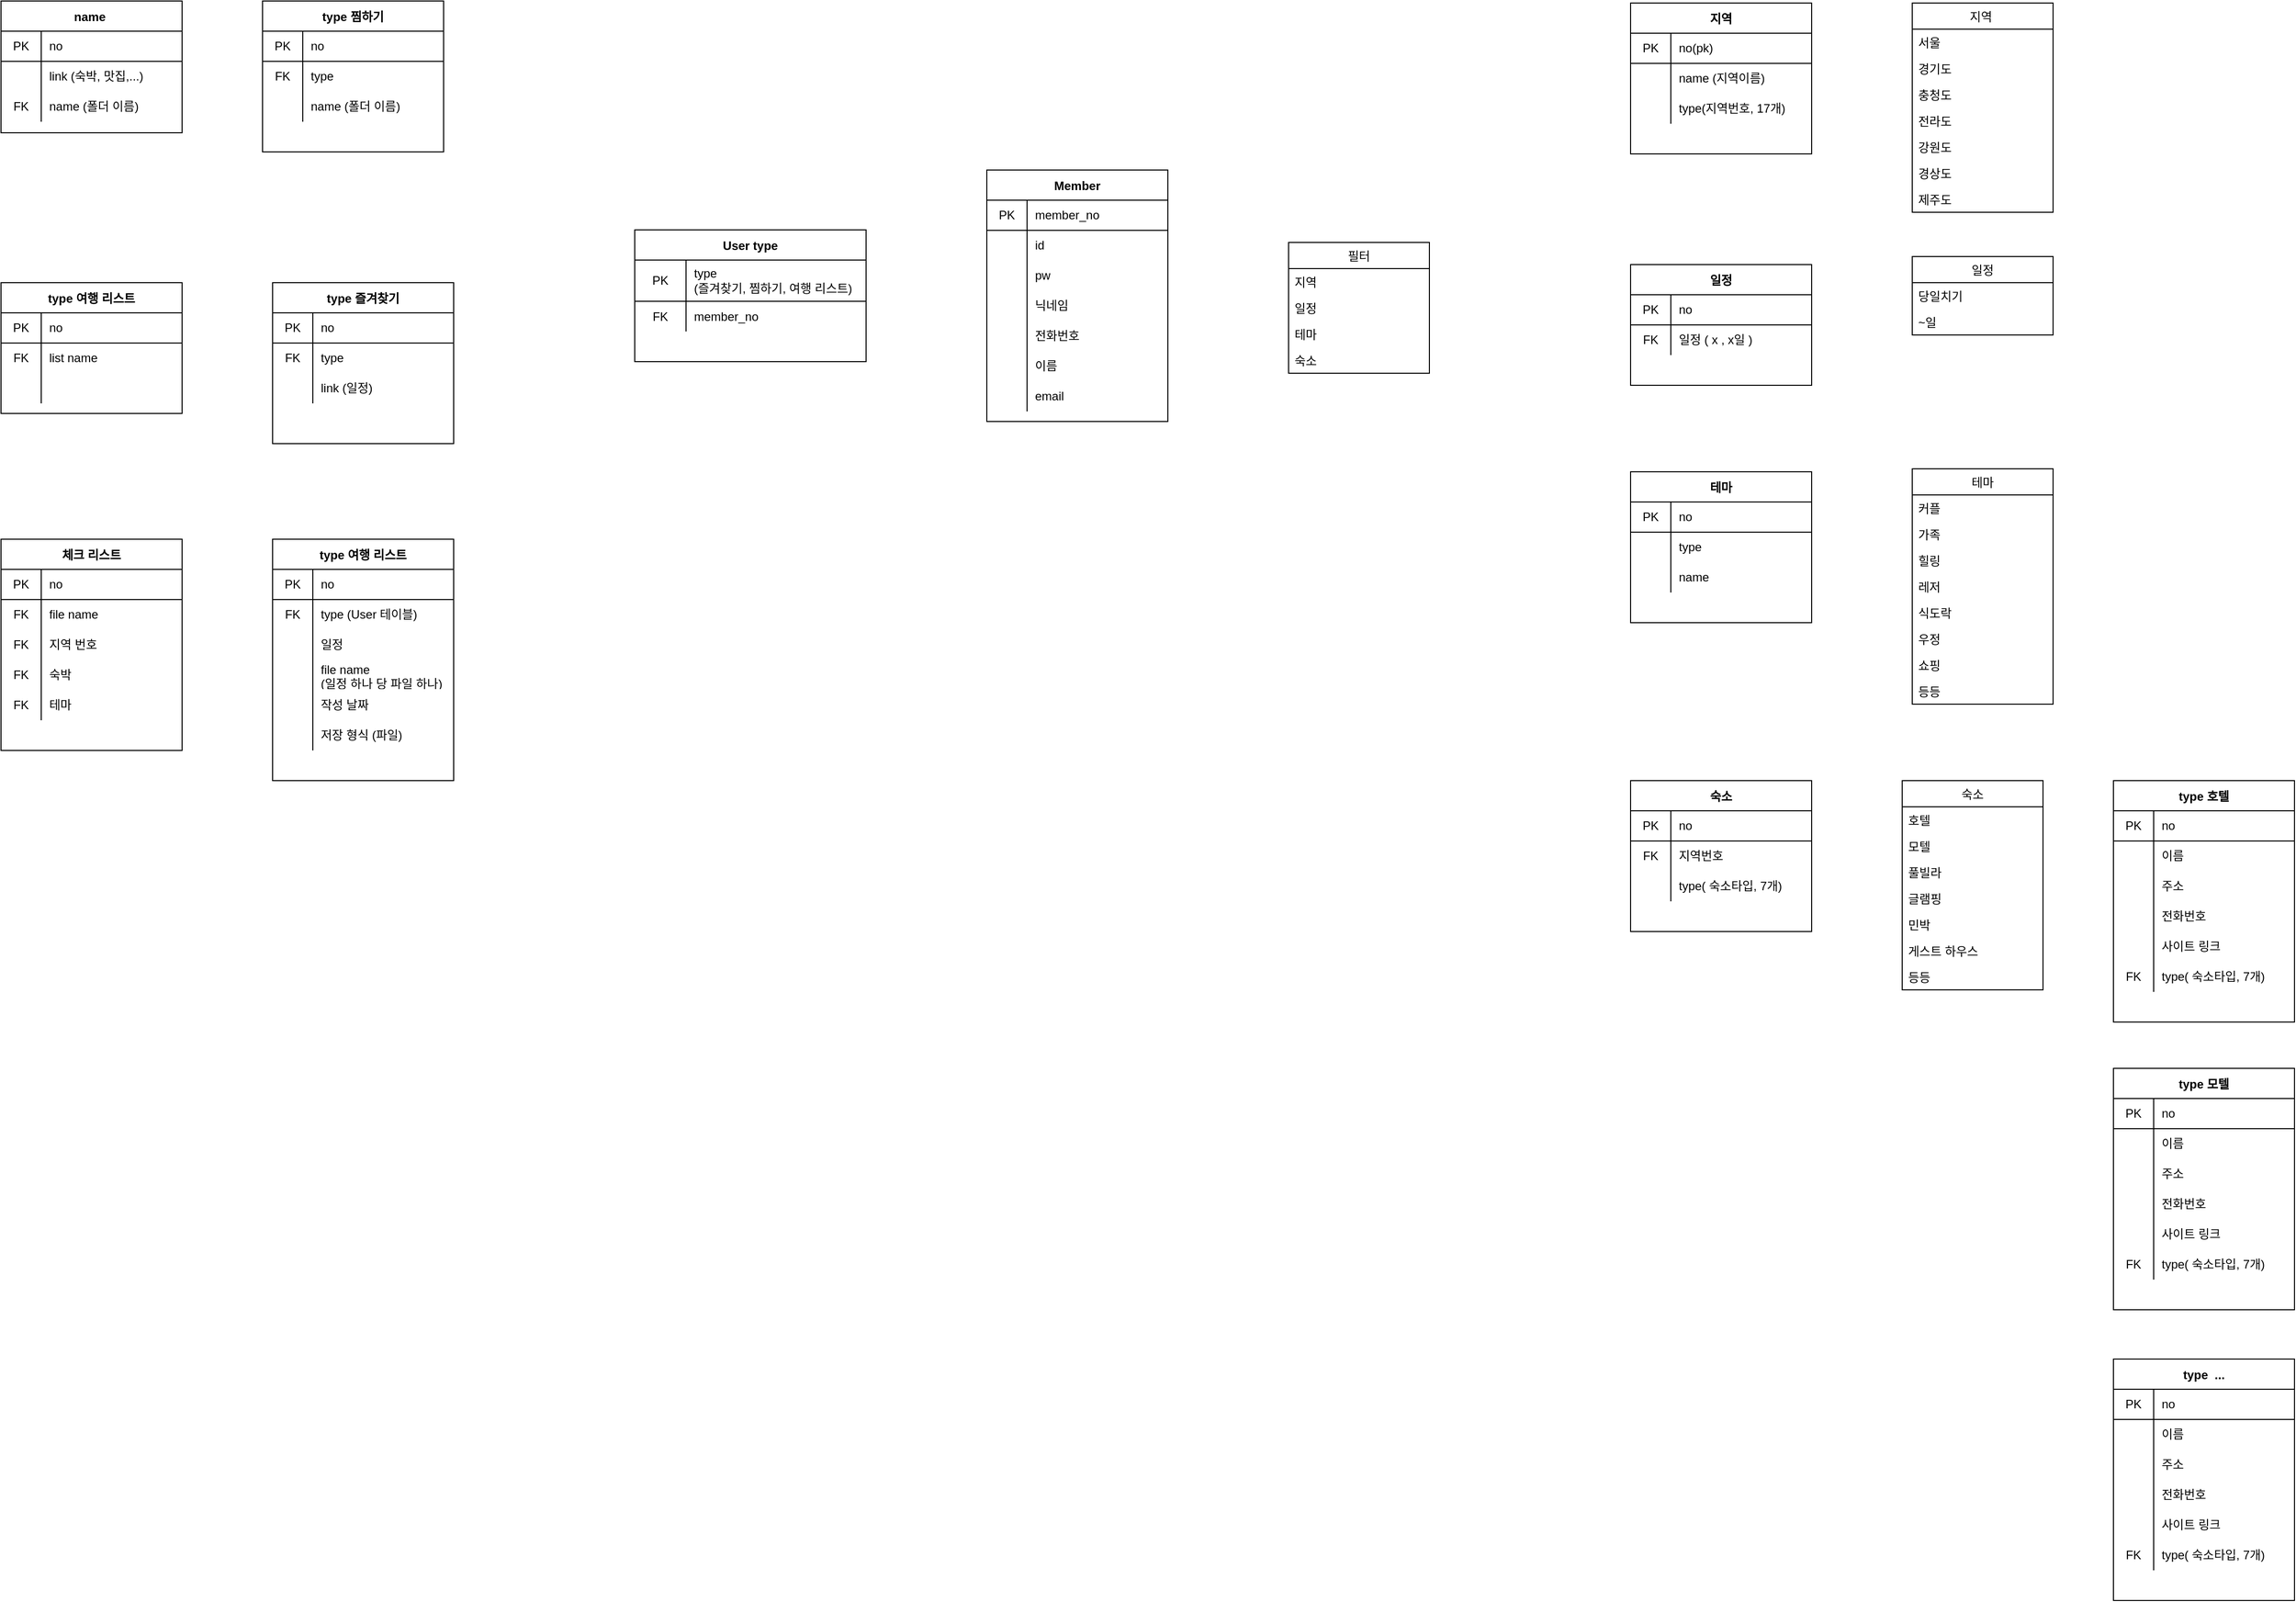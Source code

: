 <mxfile version="14.8.1" type="github" pages="2">
  <diagram id="R2lEEEUBdFMjLlhIrx00" name="Page-1">
    <mxGraphModel dx="4063" dy="2077" grid="1" gridSize="10" guides="1" tooltips="1" connect="1" arrows="1" fold="1" page="1" pageScale="1" pageWidth="1654" pageHeight="2336" math="0" shadow="0" extFonts="Permanent Marker^https://fonts.googleapis.com/css?family=Permanent+Marker">
      <root>
        <mxCell id="0" />
        <mxCell id="1" parent="0" />
        <mxCell id="FKqomgGVLj7_TAxLZ9Gf-232" value="필터" style="swimlane;fontStyle=0;childLayout=stackLayout;horizontal=1;startSize=26;horizontalStack=0;resizeParent=1;resizeParentMax=0;resizeLast=0;collapsible=1;marginBottom=0;" vertex="1" parent="1">
          <mxGeometry x="1820" y="520" width="140" height="130" as="geometry" />
        </mxCell>
        <mxCell id="FKqomgGVLj7_TAxLZ9Gf-233" value="지역" style="text;strokeColor=none;fillColor=none;align=left;verticalAlign=top;spacingLeft=4;spacingRight=4;overflow=hidden;rotatable=0;points=[[0,0.5],[1,0.5]];portConstraint=eastwest;" vertex="1" parent="FKqomgGVLj7_TAxLZ9Gf-232">
          <mxGeometry y="26" width="140" height="26" as="geometry" />
        </mxCell>
        <mxCell id="FKqomgGVLj7_TAxLZ9Gf-234" value="일정" style="text;strokeColor=none;fillColor=none;align=left;verticalAlign=top;spacingLeft=4;spacingRight=4;overflow=hidden;rotatable=0;points=[[0,0.5],[1,0.5]];portConstraint=eastwest;" vertex="1" parent="FKqomgGVLj7_TAxLZ9Gf-232">
          <mxGeometry y="52" width="140" height="26" as="geometry" />
        </mxCell>
        <mxCell id="FKqomgGVLj7_TAxLZ9Gf-235" value="테마" style="text;strokeColor=none;fillColor=none;align=left;verticalAlign=top;spacingLeft=4;spacingRight=4;overflow=hidden;rotatable=0;points=[[0,0.5],[1,0.5]];portConstraint=eastwest;" vertex="1" parent="FKqomgGVLj7_TAxLZ9Gf-232">
          <mxGeometry y="78" width="140" height="26" as="geometry" />
        </mxCell>
        <mxCell id="FKqomgGVLj7_TAxLZ9Gf-236" value="숙소" style="text;strokeColor=none;fillColor=none;align=left;verticalAlign=top;spacingLeft=4;spacingRight=4;overflow=hidden;rotatable=0;points=[[0,0.5],[1,0.5]];portConstraint=eastwest;" vertex="1" parent="FKqomgGVLj7_TAxLZ9Gf-232">
          <mxGeometry y="104" width="140" height="26" as="geometry" />
        </mxCell>
        <mxCell id="FKqomgGVLj7_TAxLZ9Gf-237" value="지역 " style="swimlane;fontStyle=0;childLayout=stackLayout;horizontal=1;startSize=26;horizontalStack=0;resizeParent=1;resizeParentMax=0;resizeLast=0;collapsible=1;marginBottom=0;" vertex="1" parent="1">
          <mxGeometry x="2440" y="282" width="140" height="208" as="geometry" />
        </mxCell>
        <mxCell id="FKqomgGVLj7_TAxLZ9Gf-238" value="서울" style="text;strokeColor=none;fillColor=none;align=left;verticalAlign=top;spacingLeft=4;spacingRight=4;overflow=hidden;rotatable=0;points=[[0,0.5],[1,0.5]];portConstraint=eastwest;" vertex="1" parent="FKqomgGVLj7_TAxLZ9Gf-237">
          <mxGeometry y="26" width="140" height="26" as="geometry" />
        </mxCell>
        <mxCell id="FKqomgGVLj7_TAxLZ9Gf-239" value="경기도" style="text;strokeColor=none;fillColor=none;align=left;verticalAlign=top;spacingLeft=4;spacingRight=4;overflow=hidden;rotatable=0;points=[[0,0.5],[1,0.5]];portConstraint=eastwest;" vertex="1" parent="FKqomgGVLj7_TAxLZ9Gf-237">
          <mxGeometry y="52" width="140" height="26" as="geometry" />
        </mxCell>
        <mxCell id="FKqomgGVLj7_TAxLZ9Gf-240" value="충청도 " style="text;strokeColor=none;fillColor=none;align=left;verticalAlign=top;spacingLeft=4;spacingRight=4;overflow=hidden;rotatable=0;points=[[0,0.5],[1,0.5]];portConstraint=eastwest;" vertex="1" parent="FKqomgGVLj7_TAxLZ9Gf-237">
          <mxGeometry y="78" width="140" height="26" as="geometry" />
        </mxCell>
        <mxCell id="FKqomgGVLj7_TAxLZ9Gf-241" value="전라도" style="text;strokeColor=none;fillColor=none;align=left;verticalAlign=top;spacingLeft=4;spacingRight=4;overflow=hidden;rotatable=0;points=[[0,0.5],[1,0.5]];portConstraint=eastwest;" vertex="1" parent="FKqomgGVLj7_TAxLZ9Gf-237">
          <mxGeometry y="104" width="140" height="26" as="geometry" />
        </mxCell>
        <mxCell id="FKqomgGVLj7_TAxLZ9Gf-242" value="강원도" style="text;strokeColor=none;fillColor=none;align=left;verticalAlign=top;spacingLeft=4;spacingRight=4;overflow=hidden;rotatable=0;points=[[0,0.5],[1,0.5]];portConstraint=eastwest;" vertex="1" parent="FKqomgGVLj7_TAxLZ9Gf-237">
          <mxGeometry y="130" width="140" height="26" as="geometry" />
        </mxCell>
        <mxCell id="FKqomgGVLj7_TAxLZ9Gf-243" value="경상도" style="text;strokeColor=none;fillColor=none;align=left;verticalAlign=top;spacingLeft=4;spacingRight=4;overflow=hidden;rotatable=0;points=[[0,0.5],[1,0.5]];portConstraint=eastwest;" vertex="1" parent="FKqomgGVLj7_TAxLZ9Gf-237">
          <mxGeometry y="156" width="140" height="26" as="geometry" />
        </mxCell>
        <mxCell id="FKqomgGVLj7_TAxLZ9Gf-244" value="제주도" style="text;strokeColor=none;fillColor=none;align=left;verticalAlign=top;spacingLeft=4;spacingRight=4;overflow=hidden;rotatable=0;points=[[0,0.5],[1,0.5]];portConstraint=eastwest;" vertex="1" parent="FKqomgGVLj7_TAxLZ9Gf-237">
          <mxGeometry y="182" width="140" height="26" as="geometry" />
        </mxCell>
        <mxCell id="FKqomgGVLj7_TAxLZ9Gf-245" value="일정" style="swimlane;fontStyle=0;childLayout=stackLayout;horizontal=1;startSize=26;horizontalStack=0;resizeParent=1;resizeParentMax=0;resizeLast=0;collapsible=1;marginBottom=0;" vertex="1" parent="1">
          <mxGeometry x="2440" y="534" width="140" height="78" as="geometry" />
        </mxCell>
        <mxCell id="FKqomgGVLj7_TAxLZ9Gf-246" value="당일치기" style="text;strokeColor=none;fillColor=none;align=left;verticalAlign=top;spacingLeft=4;spacingRight=4;overflow=hidden;rotatable=0;points=[[0,0.5],[1,0.5]];portConstraint=eastwest;" vertex="1" parent="FKqomgGVLj7_TAxLZ9Gf-245">
          <mxGeometry y="26" width="140" height="26" as="geometry" />
        </mxCell>
        <mxCell id="FKqomgGVLj7_TAxLZ9Gf-247" value="~일" style="text;strokeColor=none;fillColor=none;align=left;verticalAlign=top;spacingLeft=4;spacingRight=4;overflow=hidden;rotatable=0;points=[[0,0.5],[1,0.5]];portConstraint=eastwest;" vertex="1" parent="FKqomgGVLj7_TAxLZ9Gf-245">
          <mxGeometry y="52" width="140" height="26" as="geometry" />
        </mxCell>
        <mxCell id="FKqomgGVLj7_TAxLZ9Gf-248" value="테마" style="swimlane;fontStyle=0;childLayout=stackLayout;horizontal=1;startSize=26;horizontalStack=0;resizeParent=1;resizeParentMax=0;resizeLast=0;collapsible=1;marginBottom=0;" vertex="1" parent="1">
          <mxGeometry x="2440" y="745" width="140" height="234" as="geometry" />
        </mxCell>
        <mxCell id="FKqomgGVLj7_TAxLZ9Gf-249" value="커플" style="text;strokeColor=none;fillColor=none;align=left;verticalAlign=top;spacingLeft=4;spacingRight=4;overflow=hidden;rotatable=0;points=[[0,0.5],[1,0.5]];portConstraint=eastwest;" vertex="1" parent="FKqomgGVLj7_TAxLZ9Gf-248">
          <mxGeometry y="26" width="140" height="26" as="geometry" />
        </mxCell>
        <mxCell id="FKqomgGVLj7_TAxLZ9Gf-250" value="가족" style="text;strokeColor=none;fillColor=none;align=left;verticalAlign=top;spacingLeft=4;spacingRight=4;overflow=hidden;rotatable=0;points=[[0,0.5],[1,0.5]];portConstraint=eastwest;" vertex="1" parent="FKqomgGVLj7_TAxLZ9Gf-248">
          <mxGeometry y="52" width="140" height="26" as="geometry" />
        </mxCell>
        <mxCell id="FKqomgGVLj7_TAxLZ9Gf-251" value="힐링" style="text;strokeColor=none;fillColor=none;align=left;verticalAlign=top;spacingLeft=4;spacingRight=4;overflow=hidden;rotatable=0;points=[[0,0.5],[1,0.5]];portConstraint=eastwest;" vertex="1" parent="FKqomgGVLj7_TAxLZ9Gf-248">
          <mxGeometry y="78" width="140" height="26" as="geometry" />
        </mxCell>
        <mxCell id="FKqomgGVLj7_TAxLZ9Gf-252" value="레저" style="text;strokeColor=none;fillColor=none;align=left;verticalAlign=top;spacingLeft=4;spacingRight=4;overflow=hidden;rotatable=0;points=[[0,0.5],[1,0.5]];portConstraint=eastwest;" vertex="1" parent="FKqomgGVLj7_TAxLZ9Gf-248">
          <mxGeometry y="104" width="140" height="26" as="geometry" />
        </mxCell>
        <mxCell id="FKqomgGVLj7_TAxLZ9Gf-253" value="식도락" style="text;strokeColor=none;fillColor=none;align=left;verticalAlign=top;spacingLeft=4;spacingRight=4;overflow=hidden;rotatable=0;points=[[0,0.5],[1,0.5]];portConstraint=eastwest;" vertex="1" parent="FKqomgGVLj7_TAxLZ9Gf-248">
          <mxGeometry y="130" width="140" height="26" as="geometry" />
        </mxCell>
        <mxCell id="FKqomgGVLj7_TAxLZ9Gf-254" value="우정" style="text;strokeColor=none;fillColor=none;align=left;verticalAlign=top;spacingLeft=4;spacingRight=4;overflow=hidden;rotatable=0;points=[[0,0.5],[1,0.5]];portConstraint=eastwest;" vertex="1" parent="FKqomgGVLj7_TAxLZ9Gf-248">
          <mxGeometry y="156" width="140" height="26" as="geometry" />
        </mxCell>
        <mxCell id="FKqomgGVLj7_TAxLZ9Gf-255" value="쇼핑" style="text;strokeColor=none;fillColor=none;align=left;verticalAlign=top;spacingLeft=4;spacingRight=4;overflow=hidden;rotatable=0;points=[[0,0.5],[1,0.5]];portConstraint=eastwest;" vertex="1" parent="FKqomgGVLj7_TAxLZ9Gf-248">
          <mxGeometry y="182" width="140" height="26" as="geometry" />
        </mxCell>
        <mxCell id="FKqomgGVLj7_TAxLZ9Gf-256" value="등등" style="text;strokeColor=none;fillColor=none;align=left;verticalAlign=top;spacingLeft=4;spacingRight=4;overflow=hidden;rotatable=0;points=[[0,0.5],[1,0.5]];portConstraint=eastwest;" vertex="1" parent="FKqomgGVLj7_TAxLZ9Gf-248">
          <mxGeometry y="208" width="140" height="26" as="geometry" />
        </mxCell>
        <mxCell id="FKqomgGVLj7_TAxLZ9Gf-257" value="숙소" style="swimlane;fontStyle=0;childLayout=stackLayout;horizontal=1;startSize=26;horizontalStack=0;resizeParent=1;resizeParentMax=0;resizeLast=0;collapsible=1;marginBottom=0;" vertex="1" parent="1">
          <mxGeometry x="2430" y="1055" width="140" height="208" as="geometry" />
        </mxCell>
        <mxCell id="FKqomgGVLj7_TAxLZ9Gf-258" value="호텔" style="text;strokeColor=none;fillColor=none;align=left;verticalAlign=top;spacingLeft=4;spacingRight=4;overflow=hidden;rotatable=0;points=[[0,0.5],[1,0.5]];portConstraint=eastwest;" vertex="1" parent="FKqomgGVLj7_TAxLZ9Gf-257">
          <mxGeometry y="26" width="140" height="26" as="geometry" />
        </mxCell>
        <mxCell id="FKqomgGVLj7_TAxLZ9Gf-259" value="모텔" style="text;strokeColor=none;fillColor=none;align=left;verticalAlign=top;spacingLeft=4;spacingRight=4;overflow=hidden;rotatable=0;points=[[0,0.5],[1,0.5]];portConstraint=eastwest;" vertex="1" parent="FKqomgGVLj7_TAxLZ9Gf-257">
          <mxGeometry y="52" width="140" height="26" as="geometry" />
        </mxCell>
        <mxCell id="FKqomgGVLj7_TAxLZ9Gf-260" value="풀빌라" style="text;strokeColor=none;fillColor=none;align=left;verticalAlign=top;spacingLeft=4;spacingRight=4;overflow=hidden;rotatable=0;points=[[0,0.5],[1,0.5]];portConstraint=eastwest;" vertex="1" parent="FKqomgGVLj7_TAxLZ9Gf-257">
          <mxGeometry y="78" width="140" height="26" as="geometry" />
        </mxCell>
        <mxCell id="FKqomgGVLj7_TAxLZ9Gf-261" value="글램핑" style="text;strokeColor=none;fillColor=none;align=left;verticalAlign=top;spacingLeft=4;spacingRight=4;overflow=hidden;rotatable=0;points=[[0,0.5],[1,0.5]];portConstraint=eastwest;" vertex="1" parent="FKqomgGVLj7_TAxLZ9Gf-257">
          <mxGeometry y="104" width="140" height="26" as="geometry" />
        </mxCell>
        <mxCell id="FKqomgGVLj7_TAxLZ9Gf-262" value="민박" style="text;strokeColor=none;fillColor=none;align=left;verticalAlign=top;spacingLeft=4;spacingRight=4;overflow=hidden;rotatable=0;points=[[0,0.5],[1,0.5]];portConstraint=eastwest;" vertex="1" parent="FKqomgGVLj7_TAxLZ9Gf-257">
          <mxGeometry y="130" width="140" height="26" as="geometry" />
        </mxCell>
        <mxCell id="FKqomgGVLj7_TAxLZ9Gf-263" value="게스트 하우스" style="text;strokeColor=none;fillColor=none;align=left;verticalAlign=top;spacingLeft=4;spacingRight=4;overflow=hidden;rotatable=0;points=[[0,0.5],[1,0.5]];portConstraint=eastwest;" vertex="1" parent="FKqomgGVLj7_TAxLZ9Gf-257">
          <mxGeometry y="156" width="140" height="26" as="geometry" />
        </mxCell>
        <mxCell id="FKqomgGVLj7_TAxLZ9Gf-264" value="등등" style="text;strokeColor=none;fillColor=none;align=left;verticalAlign=top;spacingLeft=4;spacingRight=4;overflow=hidden;rotatable=0;points=[[0,0.5],[1,0.5]];portConstraint=eastwest;" vertex="1" parent="FKqomgGVLj7_TAxLZ9Gf-257">
          <mxGeometry y="182" width="140" height="26" as="geometry" />
        </mxCell>
        <mxCell id="FKqomgGVLj7_TAxLZ9Gf-265" value="Member" style="shape=table;startSize=30;container=1;collapsible=0;childLayout=tableLayout;fixedRows=1;rowLines=0;fontStyle=1;align=center;" vertex="1" parent="1">
          <mxGeometry x="1520" y="448" width="180" height="250" as="geometry" />
        </mxCell>
        <mxCell id="FKqomgGVLj7_TAxLZ9Gf-266" value="" style="shape=partialRectangle;html=1;whiteSpace=wrap;collapsible=0;dropTarget=0;pointerEvents=0;fillColor=none;top=0;left=0;bottom=1;right=0;points=[[0,0.5],[1,0.5]];portConstraint=eastwest;" vertex="1" parent="FKqomgGVLj7_TAxLZ9Gf-265">
          <mxGeometry y="30" width="180" height="30" as="geometry" />
        </mxCell>
        <mxCell id="FKqomgGVLj7_TAxLZ9Gf-267" value="PK" style="shape=partialRectangle;html=1;whiteSpace=wrap;connectable=0;fillColor=none;top=0;left=0;bottom=0;right=0;overflow=hidden;" vertex="1" parent="FKqomgGVLj7_TAxLZ9Gf-266">
          <mxGeometry width="40" height="30" as="geometry" />
        </mxCell>
        <mxCell id="FKqomgGVLj7_TAxLZ9Gf-268" value="member_no" style="shape=partialRectangle;html=1;whiteSpace=wrap;connectable=0;fillColor=none;top=0;left=0;bottom=0;right=0;align=left;spacingLeft=6;overflow=hidden;" vertex="1" parent="FKqomgGVLj7_TAxLZ9Gf-266">
          <mxGeometry x="40" width="140" height="30" as="geometry" />
        </mxCell>
        <mxCell id="FKqomgGVLj7_TAxLZ9Gf-269" value="" style="shape=partialRectangle;html=1;whiteSpace=wrap;collapsible=0;dropTarget=0;pointerEvents=0;fillColor=none;top=0;left=0;bottom=0;right=0;points=[[0,0.5],[1,0.5]];portConstraint=eastwest;" vertex="1" parent="FKqomgGVLj7_TAxLZ9Gf-265">
          <mxGeometry y="60" width="180" height="30" as="geometry" />
        </mxCell>
        <mxCell id="FKqomgGVLj7_TAxLZ9Gf-270" value="" style="shape=partialRectangle;html=1;whiteSpace=wrap;connectable=0;fillColor=none;top=0;left=0;bottom=0;right=0;overflow=hidden;" vertex="1" parent="FKqomgGVLj7_TAxLZ9Gf-269">
          <mxGeometry width="40" height="30" as="geometry" />
        </mxCell>
        <mxCell id="FKqomgGVLj7_TAxLZ9Gf-271" value="&lt;span&gt;id&lt;/span&gt;" style="shape=partialRectangle;html=1;whiteSpace=wrap;connectable=0;fillColor=none;top=0;left=0;bottom=0;right=0;align=left;spacingLeft=6;overflow=hidden;" vertex="1" parent="FKqomgGVLj7_TAxLZ9Gf-269">
          <mxGeometry x="40" width="140" height="30" as="geometry" />
        </mxCell>
        <mxCell id="FKqomgGVLj7_TAxLZ9Gf-272" value="" style="shape=partialRectangle;html=1;whiteSpace=wrap;collapsible=0;dropTarget=0;pointerEvents=0;fillColor=none;top=0;left=0;bottom=0;right=0;points=[[0,0.5],[1,0.5]];portConstraint=eastwest;" vertex="1" parent="FKqomgGVLj7_TAxLZ9Gf-265">
          <mxGeometry y="90" width="180" height="30" as="geometry" />
        </mxCell>
        <mxCell id="FKqomgGVLj7_TAxLZ9Gf-273" value="" style="shape=partialRectangle;html=1;whiteSpace=wrap;connectable=0;fillColor=none;top=0;left=0;bottom=0;right=0;overflow=hidden;" vertex="1" parent="FKqomgGVLj7_TAxLZ9Gf-272">
          <mxGeometry width="40" height="30" as="geometry" />
        </mxCell>
        <mxCell id="FKqomgGVLj7_TAxLZ9Gf-274" value="&lt;span&gt;pw&lt;/span&gt;" style="shape=partialRectangle;html=1;whiteSpace=wrap;connectable=0;fillColor=none;top=0;left=0;bottom=0;right=0;align=left;spacingLeft=6;overflow=hidden;" vertex="1" parent="FKqomgGVLj7_TAxLZ9Gf-272">
          <mxGeometry x="40" width="140" height="30" as="geometry" />
        </mxCell>
        <mxCell id="FKqomgGVLj7_TAxLZ9Gf-275" value="" style="shape=partialRectangle;html=1;whiteSpace=wrap;collapsible=0;dropTarget=0;pointerEvents=0;fillColor=none;top=0;left=0;bottom=0;right=0;points=[[0,0.5],[1,0.5]];portConstraint=eastwest;" vertex="1" parent="FKqomgGVLj7_TAxLZ9Gf-265">
          <mxGeometry y="120" width="180" height="30" as="geometry" />
        </mxCell>
        <mxCell id="FKqomgGVLj7_TAxLZ9Gf-276" value="" style="shape=partialRectangle;html=1;whiteSpace=wrap;connectable=0;fillColor=none;top=0;left=0;bottom=0;right=0;overflow=hidden;" vertex="1" parent="FKqomgGVLj7_TAxLZ9Gf-275">
          <mxGeometry width="40" height="30" as="geometry" />
        </mxCell>
        <mxCell id="FKqomgGVLj7_TAxLZ9Gf-277" value="닉네임" style="shape=partialRectangle;html=1;whiteSpace=wrap;connectable=0;fillColor=none;top=0;left=0;bottom=0;right=0;align=left;spacingLeft=6;overflow=hidden;" vertex="1" parent="FKqomgGVLj7_TAxLZ9Gf-275">
          <mxGeometry x="40" width="140" height="30" as="geometry" />
        </mxCell>
        <mxCell id="FKqomgGVLj7_TAxLZ9Gf-278" value="" style="shape=partialRectangle;html=1;whiteSpace=wrap;collapsible=0;dropTarget=0;pointerEvents=0;fillColor=none;top=0;left=0;bottom=0;right=0;points=[[0,0.5],[1,0.5]];portConstraint=eastwest;" vertex="1" parent="FKqomgGVLj7_TAxLZ9Gf-265">
          <mxGeometry y="150" width="180" height="30" as="geometry" />
        </mxCell>
        <mxCell id="FKqomgGVLj7_TAxLZ9Gf-279" value="" style="shape=partialRectangle;html=1;whiteSpace=wrap;connectable=0;fillColor=none;top=0;left=0;bottom=0;right=0;overflow=hidden;" vertex="1" parent="FKqomgGVLj7_TAxLZ9Gf-278">
          <mxGeometry width="40" height="30" as="geometry" />
        </mxCell>
        <mxCell id="FKqomgGVLj7_TAxLZ9Gf-280" value="전화번호&amp;nbsp;" style="shape=partialRectangle;html=1;whiteSpace=wrap;connectable=0;fillColor=none;top=0;left=0;bottom=0;right=0;align=left;spacingLeft=6;overflow=hidden;" vertex="1" parent="FKqomgGVLj7_TAxLZ9Gf-278">
          <mxGeometry x="40" width="140" height="30" as="geometry" />
        </mxCell>
        <mxCell id="FKqomgGVLj7_TAxLZ9Gf-281" value="" style="shape=partialRectangle;html=1;whiteSpace=wrap;collapsible=0;dropTarget=0;pointerEvents=0;fillColor=none;top=0;left=0;bottom=0;right=0;points=[[0,0.5],[1,0.5]];portConstraint=eastwest;" vertex="1" parent="FKqomgGVLj7_TAxLZ9Gf-265">
          <mxGeometry y="180" width="180" height="30" as="geometry" />
        </mxCell>
        <mxCell id="FKqomgGVLj7_TAxLZ9Gf-282" value="" style="shape=partialRectangle;html=1;whiteSpace=wrap;connectable=0;fillColor=none;top=0;left=0;bottom=0;right=0;overflow=hidden;" vertex="1" parent="FKqomgGVLj7_TAxLZ9Gf-281">
          <mxGeometry width="40" height="30" as="geometry" />
        </mxCell>
        <mxCell id="FKqomgGVLj7_TAxLZ9Gf-283" value="이름" style="shape=partialRectangle;html=1;whiteSpace=wrap;connectable=0;fillColor=none;top=0;left=0;bottom=0;right=0;align=left;spacingLeft=6;overflow=hidden;" vertex="1" parent="FKqomgGVLj7_TAxLZ9Gf-281">
          <mxGeometry x="40" width="140" height="30" as="geometry" />
        </mxCell>
        <mxCell id="FKqomgGVLj7_TAxLZ9Gf-284" value="" style="shape=partialRectangle;html=1;whiteSpace=wrap;collapsible=0;dropTarget=0;pointerEvents=0;fillColor=none;top=0;left=0;bottom=0;right=0;points=[[0,0.5],[1,0.5]];portConstraint=eastwest;" vertex="1" parent="FKqomgGVLj7_TAxLZ9Gf-265">
          <mxGeometry y="210" width="180" height="30" as="geometry" />
        </mxCell>
        <mxCell id="FKqomgGVLj7_TAxLZ9Gf-285" value="" style="shape=partialRectangle;html=1;whiteSpace=wrap;connectable=0;fillColor=none;top=0;left=0;bottom=0;right=0;overflow=hidden;" vertex="1" parent="FKqomgGVLj7_TAxLZ9Gf-284">
          <mxGeometry width="40" height="30" as="geometry" />
        </mxCell>
        <mxCell id="FKqomgGVLj7_TAxLZ9Gf-286" value="email" style="shape=partialRectangle;html=1;whiteSpace=wrap;connectable=0;fillColor=none;top=0;left=0;bottom=0;right=0;align=left;spacingLeft=6;overflow=hidden;" vertex="1" parent="FKqomgGVLj7_TAxLZ9Gf-284">
          <mxGeometry x="40" width="140" height="30" as="geometry" />
        </mxCell>
        <mxCell id="FKqomgGVLj7_TAxLZ9Gf-287" value="지역" style="shape=table;startSize=30;container=1;collapsible=0;childLayout=tableLayout;fixedRows=1;rowLines=0;fontStyle=1;align=center;" vertex="1" parent="1">
          <mxGeometry x="2160" y="282" width="180" height="150" as="geometry" />
        </mxCell>
        <mxCell id="FKqomgGVLj7_TAxLZ9Gf-288" value="" style="shape=partialRectangle;html=1;whiteSpace=wrap;collapsible=0;dropTarget=0;pointerEvents=0;fillColor=none;top=0;left=0;bottom=1;right=0;points=[[0,0.5],[1,0.5]];portConstraint=eastwest;" vertex="1" parent="FKqomgGVLj7_TAxLZ9Gf-287">
          <mxGeometry y="30" width="180" height="30" as="geometry" />
        </mxCell>
        <mxCell id="FKqomgGVLj7_TAxLZ9Gf-289" value="PK" style="shape=partialRectangle;html=1;whiteSpace=wrap;connectable=0;fillColor=none;top=0;left=0;bottom=0;right=0;overflow=hidden;" vertex="1" parent="FKqomgGVLj7_TAxLZ9Gf-288">
          <mxGeometry width="40" height="30" as="geometry" />
        </mxCell>
        <mxCell id="FKqomgGVLj7_TAxLZ9Gf-290" value="no(pk)" style="shape=partialRectangle;html=1;whiteSpace=wrap;connectable=0;fillColor=none;top=0;left=0;bottom=0;right=0;align=left;spacingLeft=6;overflow=hidden;" vertex="1" parent="FKqomgGVLj7_TAxLZ9Gf-288">
          <mxGeometry x="40" width="140" height="30" as="geometry" />
        </mxCell>
        <mxCell id="FKqomgGVLj7_TAxLZ9Gf-291" value="" style="shape=partialRectangle;html=1;whiteSpace=wrap;collapsible=0;dropTarget=0;pointerEvents=0;fillColor=none;top=0;left=0;bottom=0;right=0;points=[[0,0.5],[1,0.5]];portConstraint=eastwest;" vertex="1" parent="FKqomgGVLj7_TAxLZ9Gf-287">
          <mxGeometry y="60" width="180" height="30" as="geometry" />
        </mxCell>
        <mxCell id="FKqomgGVLj7_TAxLZ9Gf-292" value="" style="shape=partialRectangle;html=1;whiteSpace=wrap;connectable=0;fillColor=none;top=0;left=0;bottom=0;right=0;overflow=hidden;" vertex="1" parent="FKqomgGVLj7_TAxLZ9Gf-291">
          <mxGeometry width="40" height="30" as="geometry" />
        </mxCell>
        <mxCell id="FKqomgGVLj7_TAxLZ9Gf-293" value="name (지역이름)" style="shape=partialRectangle;html=1;whiteSpace=wrap;connectable=0;fillColor=none;top=0;left=0;bottom=0;right=0;align=left;spacingLeft=6;overflow=hidden;" vertex="1" parent="FKqomgGVLj7_TAxLZ9Gf-291">
          <mxGeometry x="40" width="140" height="30" as="geometry" />
        </mxCell>
        <mxCell id="FKqomgGVLj7_TAxLZ9Gf-294" value="" style="shape=partialRectangle;html=1;whiteSpace=wrap;collapsible=0;dropTarget=0;pointerEvents=0;fillColor=none;top=0;left=0;bottom=0;right=0;points=[[0,0.5],[1,0.5]];portConstraint=eastwest;" vertex="1" parent="FKqomgGVLj7_TAxLZ9Gf-287">
          <mxGeometry y="90" width="180" height="30" as="geometry" />
        </mxCell>
        <mxCell id="FKqomgGVLj7_TAxLZ9Gf-295" value="" style="shape=partialRectangle;html=1;whiteSpace=wrap;connectable=0;fillColor=none;top=0;left=0;bottom=0;right=0;overflow=hidden;" vertex="1" parent="FKqomgGVLj7_TAxLZ9Gf-294">
          <mxGeometry width="40" height="30" as="geometry" />
        </mxCell>
        <mxCell id="FKqomgGVLj7_TAxLZ9Gf-296" value="type(지역번호, 17개)" style="shape=partialRectangle;html=1;whiteSpace=wrap;connectable=0;fillColor=none;top=0;left=0;bottom=0;right=0;align=left;spacingLeft=6;overflow=hidden;" vertex="1" parent="FKqomgGVLj7_TAxLZ9Gf-294">
          <mxGeometry x="40" width="140" height="30" as="geometry" />
        </mxCell>
        <mxCell id="FKqomgGVLj7_TAxLZ9Gf-297" value="일정" style="shape=table;startSize=30;container=1;collapsible=0;childLayout=tableLayout;fixedRows=1;rowLines=0;fontStyle=1;align=center;" vertex="1" parent="1">
          <mxGeometry x="2160" y="542" width="180" height="120" as="geometry" />
        </mxCell>
        <mxCell id="FKqomgGVLj7_TAxLZ9Gf-298" value="" style="shape=partialRectangle;html=1;whiteSpace=wrap;collapsible=0;dropTarget=0;pointerEvents=0;fillColor=none;top=0;left=0;bottom=1;right=0;points=[[0,0.5],[1,0.5]];portConstraint=eastwest;" vertex="1" parent="FKqomgGVLj7_TAxLZ9Gf-297">
          <mxGeometry y="30" width="180" height="30" as="geometry" />
        </mxCell>
        <mxCell id="FKqomgGVLj7_TAxLZ9Gf-299" value="PK" style="shape=partialRectangle;html=1;whiteSpace=wrap;connectable=0;fillColor=none;top=0;left=0;bottom=0;right=0;overflow=hidden;" vertex="1" parent="FKqomgGVLj7_TAxLZ9Gf-298">
          <mxGeometry width="40" height="30" as="geometry" />
        </mxCell>
        <mxCell id="FKqomgGVLj7_TAxLZ9Gf-300" value="no" style="shape=partialRectangle;html=1;whiteSpace=wrap;connectable=0;fillColor=none;top=0;left=0;bottom=0;right=0;align=left;spacingLeft=6;overflow=hidden;" vertex="1" parent="FKqomgGVLj7_TAxLZ9Gf-298">
          <mxGeometry x="40" width="140" height="30" as="geometry" />
        </mxCell>
        <mxCell id="FKqomgGVLj7_TAxLZ9Gf-301" value="" style="shape=partialRectangle;html=1;whiteSpace=wrap;collapsible=0;dropTarget=0;pointerEvents=0;fillColor=none;top=0;left=0;bottom=0;right=0;points=[[0,0.5],[1,0.5]];portConstraint=eastwest;" vertex="1" parent="FKqomgGVLj7_TAxLZ9Gf-297">
          <mxGeometry y="60" width="180" height="30" as="geometry" />
        </mxCell>
        <mxCell id="FKqomgGVLj7_TAxLZ9Gf-302" value="FK" style="shape=partialRectangle;html=1;whiteSpace=wrap;connectable=0;fillColor=none;top=0;left=0;bottom=0;right=0;overflow=hidden;" vertex="1" parent="FKqomgGVLj7_TAxLZ9Gf-301">
          <mxGeometry width="40" height="30" as="geometry" />
        </mxCell>
        <mxCell id="FKqomgGVLj7_TAxLZ9Gf-303" value="일정 ( x , x일 )" style="shape=partialRectangle;html=1;whiteSpace=wrap;connectable=0;fillColor=none;top=0;left=0;bottom=0;right=0;align=left;spacingLeft=6;overflow=hidden;" vertex="1" parent="FKqomgGVLj7_TAxLZ9Gf-301">
          <mxGeometry x="40" width="140" height="30" as="geometry" />
        </mxCell>
        <mxCell id="FKqomgGVLj7_TAxLZ9Gf-304" value="테마" style="shape=table;startSize=30;container=1;collapsible=0;childLayout=tableLayout;fixedRows=1;rowLines=0;fontStyle=1;align=center;" vertex="1" parent="1">
          <mxGeometry x="2160" y="748" width="180" height="150" as="geometry" />
        </mxCell>
        <mxCell id="FKqomgGVLj7_TAxLZ9Gf-305" value="" style="shape=partialRectangle;html=1;whiteSpace=wrap;collapsible=0;dropTarget=0;pointerEvents=0;fillColor=none;top=0;left=0;bottom=1;right=0;points=[[0,0.5],[1,0.5]];portConstraint=eastwest;" vertex="1" parent="FKqomgGVLj7_TAxLZ9Gf-304">
          <mxGeometry y="30" width="180" height="30" as="geometry" />
        </mxCell>
        <mxCell id="FKqomgGVLj7_TAxLZ9Gf-306" value="PK" style="shape=partialRectangle;html=1;whiteSpace=wrap;connectable=0;fillColor=none;top=0;left=0;bottom=0;right=0;overflow=hidden;" vertex="1" parent="FKqomgGVLj7_TAxLZ9Gf-305">
          <mxGeometry width="40" height="30" as="geometry" />
        </mxCell>
        <mxCell id="FKqomgGVLj7_TAxLZ9Gf-307" value="no" style="shape=partialRectangle;html=1;whiteSpace=wrap;connectable=0;fillColor=none;top=0;left=0;bottom=0;right=0;align=left;spacingLeft=6;overflow=hidden;" vertex="1" parent="FKqomgGVLj7_TAxLZ9Gf-305">
          <mxGeometry x="40" width="140" height="30" as="geometry" />
        </mxCell>
        <mxCell id="FKqomgGVLj7_TAxLZ9Gf-308" value="" style="shape=partialRectangle;html=1;whiteSpace=wrap;collapsible=0;dropTarget=0;pointerEvents=0;fillColor=none;top=0;left=0;bottom=0;right=0;points=[[0,0.5],[1,0.5]];portConstraint=eastwest;" vertex="1" parent="FKqomgGVLj7_TAxLZ9Gf-304">
          <mxGeometry y="60" width="180" height="30" as="geometry" />
        </mxCell>
        <mxCell id="FKqomgGVLj7_TAxLZ9Gf-309" value="" style="shape=partialRectangle;html=1;whiteSpace=wrap;connectable=0;fillColor=none;top=0;left=0;bottom=0;right=0;overflow=hidden;" vertex="1" parent="FKqomgGVLj7_TAxLZ9Gf-308">
          <mxGeometry width="40" height="30" as="geometry" />
        </mxCell>
        <mxCell id="FKqomgGVLj7_TAxLZ9Gf-310" value="type&amp;nbsp;" style="shape=partialRectangle;html=1;whiteSpace=wrap;connectable=0;fillColor=none;top=0;left=0;bottom=0;right=0;align=left;spacingLeft=6;overflow=hidden;" vertex="1" parent="FKqomgGVLj7_TAxLZ9Gf-308">
          <mxGeometry x="40" width="140" height="30" as="geometry" />
        </mxCell>
        <mxCell id="FKqomgGVLj7_TAxLZ9Gf-311" value="" style="shape=partialRectangle;html=1;whiteSpace=wrap;collapsible=0;dropTarget=0;pointerEvents=0;fillColor=none;top=0;left=0;bottom=0;right=0;points=[[0,0.5],[1,0.5]];portConstraint=eastwest;" vertex="1" parent="FKqomgGVLj7_TAxLZ9Gf-304">
          <mxGeometry y="90" width="180" height="30" as="geometry" />
        </mxCell>
        <mxCell id="FKqomgGVLj7_TAxLZ9Gf-312" value="" style="shape=partialRectangle;html=1;whiteSpace=wrap;connectable=0;fillColor=none;top=0;left=0;bottom=0;right=0;overflow=hidden;" vertex="1" parent="FKqomgGVLj7_TAxLZ9Gf-311">
          <mxGeometry width="40" height="30" as="geometry" />
        </mxCell>
        <mxCell id="FKqomgGVLj7_TAxLZ9Gf-313" value="name&amp;nbsp;" style="shape=partialRectangle;html=1;whiteSpace=wrap;connectable=0;fillColor=none;top=0;left=0;bottom=0;right=0;align=left;spacingLeft=6;overflow=hidden;" vertex="1" parent="FKqomgGVLj7_TAxLZ9Gf-311">
          <mxGeometry x="40" width="140" height="30" as="geometry" />
        </mxCell>
        <mxCell id="FKqomgGVLj7_TAxLZ9Gf-314" value="숙소" style="shape=table;startSize=30;container=1;collapsible=0;childLayout=tableLayout;fixedRows=1;rowLines=0;fontStyle=1;align=center;" vertex="1" parent="1">
          <mxGeometry x="2160" y="1055" width="180" height="150" as="geometry" />
        </mxCell>
        <mxCell id="FKqomgGVLj7_TAxLZ9Gf-315" value="" style="shape=partialRectangle;html=1;whiteSpace=wrap;collapsible=0;dropTarget=0;pointerEvents=0;fillColor=none;top=0;left=0;bottom=1;right=0;points=[[0,0.5],[1,0.5]];portConstraint=eastwest;" vertex="1" parent="FKqomgGVLj7_TAxLZ9Gf-314">
          <mxGeometry y="30" width="180" height="30" as="geometry" />
        </mxCell>
        <mxCell id="FKqomgGVLj7_TAxLZ9Gf-316" value="PK" style="shape=partialRectangle;html=1;whiteSpace=wrap;connectable=0;fillColor=none;top=0;left=0;bottom=0;right=0;overflow=hidden;" vertex="1" parent="FKqomgGVLj7_TAxLZ9Gf-315">
          <mxGeometry width="40" height="30" as="geometry" />
        </mxCell>
        <mxCell id="FKqomgGVLj7_TAxLZ9Gf-317" value="no" style="shape=partialRectangle;html=1;whiteSpace=wrap;connectable=0;fillColor=none;top=0;left=0;bottom=0;right=0;align=left;spacingLeft=6;overflow=hidden;" vertex="1" parent="FKqomgGVLj7_TAxLZ9Gf-315">
          <mxGeometry x="40" width="140" height="30" as="geometry" />
        </mxCell>
        <mxCell id="FKqomgGVLj7_TAxLZ9Gf-318" value="" style="shape=partialRectangle;html=1;whiteSpace=wrap;collapsible=0;dropTarget=0;pointerEvents=0;fillColor=none;top=0;left=0;bottom=0;right=0;points=[[0,0.5],[1,0.5]];portConstraint=eastwest;" vertex="1" parent="FKqomgGVLj7_TAxLZ9Gf-314">
          <mxGeometry y="60" width="180" height="30" as="geometry" />
        </mxCell>
        <mxCell id="FKqomgGVLj7_TAxLZ9Gf-319" value="FK" style="shape=partialRectangle;html=1;whiteSpace=wrap;connectable=0;fillColor=none;top=0;left=0;bottom=0;right=0;overflow=hidden;" vertex="1" parent="FKqomgGVLj7_TAxLZ9Gf-318">
          <mxGeometry width="40" height="30" as="geometry" />
        </mxCell>
        <mxCell id="FKqomgGVLj7_TAxLZ9Gf-320" value="지역번호" style="shape=partialRectangle;html=1;whiteSpace=wrap;connectable=0;fillColor=none;top=0;left=0;bottom=0;right=0;align=left;spacingLeft=6;overflow=hidden;" vertex="1" parent="FKqomgGVLj7_TAxLZ9Gf-318">
          <mxGeometry x="40" width="140" height="30" as="geometry" />
        </mxCell>
        <mxCell id="FKqomgGVLj7_TAxLZ9Gf-321" value="" style="shape=partialRectangle;html=1;whiteSpace=wrap;collapsible=0;dropTarget=0;pointerEvents=0;fillColor=none;top=0;left=0;bottom=0;right=0;points=[[0,0.5],[1,0.5]];portConstraint=eastwest;" vertex="1" parent="FKqomgGVLj7_TAxLZ9Gf-314">
          <mxGeometry y="90" width="180" height="30" as="geometry" />
        </mxCell>
        <mxCell id="FKqomgGVLj7_TAxLZ9Gf-322" value="" style="shape=partialRectangle;html=1;whiteSpace=wrap;connectable=0;fillColor=none;top=0;left=0;bottom=0;right=0;overflow=hidden;" vertex="1" parent="FKqomgGVLj7_TAxLZ9Gf-321">
          <mxGeometry width="40" height="30" as="geometry" />
        </mxCell>
        <mxCell id="FKqomgGVLj7_TAxLZ9Gf-323" value="type( 숙소타입, 7개)" style="shape=partialRectangle;html=1;whiteSpace=wrap;connectable=0;fillColor=none;top=0;left=0;bottom=0;right=0;align=left;spacingLeft=6;overflow=hidden;" vertex="1" parent="FKqomgGVLj7_TAxLZ9Gf-321">
          <mxGeometry x="40" width="140" height="30" as="geometry" />
        </mxCell>
        <mxCell id="FKqomgGVLj7_TAxLZ9Gf-324" value="type 호텔" style="shape=table;startSize=30;container=1;collapsible=0;childLayout=tableLayout;fixedRows=1;rowLines=0;fontStyle=1;align=center;" vertex="1" parent="1">
          <mxGeometry x="2640" y="1055" width="180" height="240" as="geometry" />
        </mxCell>
        <mxCell id="FKqomgGVLj7_TAxLZ9Gf-325" value="" style="shape=partialRectangle;html=1;whiteSpace=wrap;collapsible=0;dropTarget=0;pointerEvents=0;fillColor=none;top=0;left=0;bottom=1;right=0;points=[[0,0.5],[1,0.5]];portConstraint=eastwest;" vertex="1" parent="FKqomgGVLj7_TAxLZ9Gf-324">
          <mxGeometry y="30" width="180" height="30" as="geometry" />
        </mxCell>
        <mxCell id="FKqomgGVLj7_TAxLZ9Gf-326" value="PK" style="shape=partialRectangle;html=1;whiteSpace=wrap;connectable=0;fillColor=none;top=0;left=0;bottom=0;right=0;overflow=hidden;" vertex="1" parent="FKqomgGVLj7_TAxLZ9Gf-325">
          <mxGeometry width="40" height="30" as="geometry" />
        </mxCell>
        <mxCell id="FKqomgGVLj7_TAxLZ9Gf-327" value="no" style="shape=partialRectangle;html=1;whiteSpace=wrap;connectable=0;fillColor=none;top=0;left=0;bottom=0;right=0;align=left;spacingLeft=6;overflow=hidden;" vertex="1" parent="FKqomgGVLj7_TAxLZ9Gf-325">
          <mxGeometry x="40" width="140" height="30" as="geometry" />
        </mxCell>
        <mxCell id="FKqomgGVLj7_TAxLZ9Gf-328" value="" style="shape=partialRectangle;html=1;whiteSpace=wrap;collapsible=0;dropTarget=0;pointerEvents=0;fillColor=none;top=0;left=0;bottom=0;right=0;points=[[0,0.5],[1,0.5]];portConstraint=eastwest;" vertex="1" parent="FKqomgGVLj7_TAxLZ9Gf-324">
          <mxGeometry y="60" width="180" height="30" as="geometry" />
        </mxCell>
        <mxCell id="FKqomgGVLj7_TAxLZ9Gf-329" value="" style="shape=partialRectangle;html=1;whiteSpace=wrap;connectable=0;fillColor=none;top=0;left=0;bottom=0;right=0;overflow=hidden;" vertex="1" parent="FKqomgGVLj7_TAxLZ9Gf-328">
          <mxGeometry width="40" height="30" as="geometry" />
        </mxCell>
        <mxCell id="FKqomgGVLj7_TAxLZ9Gf-330" value="이름" style="shape=partialRectangle;html=1;whiteSpace=wrap;connectable=0;fillColor=none;top=0;left=0;bottom=0;right=0;align=left;spacingLeft=6;overflow=hidden;" vertex="1" parent="FKqomgGVLj7_TAxLZ9Gf-328">
          <mxGeometry x="40" width="140" height="30" as="geometry" />
        </mxCell>
        <mxCell id="FKqomgGVLj7_TAxLZ9Gf-331" value="" style="shape=partialRectangle;html=1;whiteSpace=wrap;collapsible=0;dropTarget=0;pointerEvents=0;fillColor=none;top=0;left=0;bottom=0;right=0;points=[[0,0.5],[1,0.5]];portConstraint=eastwest;" vertex="1" parent="FKqomgGVLj7_TAxLZ9Gf-324">
          <mxGeometry y="90" width="180" height="30" as="geometry" />
        </mxCell>
        <mxCell id="FKqomgGVLj7_TAxLZ9Gf-332" value="" style="shape=partialRectangle;html=1;whiteSpace=wrap;connectable=0;fillColor=none;top=0;left=0;bottom=0;right=0;overflow=hidden;" vertex="1" parent="FKqomgGVLj7_TAxLZ9Gf-331">
          <mxGeometry width="40" height="30" as="geometry" />
        </mxCell>
        <mxCell id="FKqomgGVLj7_TAxLZ9Gf-333" value="주소" style="shape=partialRectangle;html=1;whiteSpace=wrap;connectable=0;fillColor=none;top=0;left=0;bottom=0;right=0;align=left;spacingLeft=6;overflow=hidden;" vertex="1" parent="FKqomgGVLj7_TAxLZ9Gf-331">
          <mxGeometry x="40" width="140" height="30" as="geometry" />
        </mxCell>
        <mxCell id="FKqomgGVLj7_TAxLZ9Gf-334" value="" style="shape=partialRectangle;html=1;whiteSpace=wrap;collapsible=0;dropTarget=0;pointerEvents=0;fillColor=none;top=0;left=0;bottom=0;right=0;points=[[0,0.5],[1,0.5]];portConstraint=eastwest;" vertex="1" parent="FKqomgGVLj7_TAxLZ9Gf-324">
          <mxGeometry y="120" width="180" height="30" as="geometry" />
        </mxCell>
        <mxCell id="FKqomgGVLj7_TAxLZ9Gf-335" value="" style="shape=partialRectangle;html=1;whiteSpace=wrap;connectable=0;fillColor=none;top=0;left=0;bottom=0;right=0;overflow=hidden;" vertex="1" parent="FKqomgGVLj7_TAxLZ9Gf-334">
          <mxGeometry width="40" height="30" as="geometry" />
        </mxCell>
        <mxCell id="FKqomgGVLj7_TAxLZ9Gf-336" value="전화번호" style="shape=partialRectangle;html=1;whiteSpace=wrap;connectable=0;fillColor=none;top=0;left=0;bottom=0;right=0;align=left;spacingLeft=6;overflow=hidden;" vertex="1" parent="FKqomgGVLj7_TAxLZ9Gf-334">
          <mxGeometry x="40" width="140" height="30" as="geometry" />
        </mxCell>
        <mxCell id="FKqomgGVLj7_TAxLZ9Gf-337" value="" style="shape=partialRectangle;html=1;whiteSpace=wrap;collapsible=0;dropTarget=0;pointerEvents=0;fillColor=none;top=0;left=0;bottom=0;right=0;points=[[0,0.5],[1,0.5]];portConstraint=eastwest;" vertex="1" parent="FKqomgGVLj7_TAxLZ9Gf-324">
          <mxGeometry y="150" width="180" height="30" as="geometry" />
        </mxCell>
        <mxCell id="FKqomgGVLj7_TAxLZ9Gf-338" value="" style="shape=partialRectangle;html=1;whiteSpace=wrap;connectable=0;fillColor=none;top=0;left=0;bottom=0;right=0;overflow=hidden;" vertex="1" parent="FKqomgGVLj7_TAxLZ9Gf-337">
          <mxGeometry width="40" height="30" as="geometry" />
        </mxCell>
        <mxCell id="FKqomgGVLj7_TAxLZ9Gf-339" value="사이트 링크" style="shape=partialRectangle;html=1;whiteSpace=wrap;connectable=0;fillColor=none;top=0;left=0;bottom=0;right=0;align=left;spacingLeft=6;overflow=hidden;" vertex="1" parent="FKqomgGVLj7_TAxLZ9Gf-337">
          <mxGeometry x="40" width="140" height="30" as="geometry" />
        </mxCell>
        <mxCell id="FKqomgGVLj7_TAxLZ9Gf-340" value="" style="shape=partialRectangle;html=1;whiteSpace=wrap;collapsible=0;dropTarget=0;pointerEvents=0;fillColor=none;top=0;left=0;bottom=0;right=0;points=[[0,0.5],[1,0.5]];portConstraint=eastwest;" vertex="1" parent="FKqomgGVLj7_TAxLZ9Gf-324">
          <mxGeometry y="180" width="180" height="30" as="geometry" />
        </mxCell>
        <mxCell id="FKqomgGVLj7_TAxLZ9Gf-341" value="FK" style="shape=partialRectangle;html=1;whiteSpace=wrap;connectable=0;fillColor=none;top=0;left=0;bottom=0;right=0;overflow=hidden;" vertex="1" parent="FKqomgGVLj7_TAxLZ9Gf-340">
          <mxGeometry width="40" height="30" as="geometry" />
        </mxCell>
        <mxCell id="FKqomgGVLj7_TAxLZ9Gf-342" value="type( 숙소타입, 7개)" style="shape=partialRectangle;html=1;whiteSpace=wrap;connectable=0;fillColor=none;top=0;left=0;bottom=0;right=0;align=left;spacingLeft=6;overflow=hidden;" vertex="1" parent="FKqomgGVLj7_TAxLZ9Gf-340">
          <mxGeometry x="40" width="140" height="30" as="geometry" />
        </mxCell>
        <mxCell id="FKqomgGVLj7_TAxLZ9Gf-343" value="type 즐겨찾기" style="shape=table;startSize=30;container=1;collapsible=0;childLayout=tableLayout;fixedRows=1;rowLines=0;fontStyle=1;align=center;" vertex="1" parent="1">
          <mxGeometry x="810" y="560" width="180" height="160" as="geometry" />
        </mxCell>
        <mxCell id="FKqomgGVLj7_TAxLZ9Gf-344" value="" style="shape=partialRectangle;html=1;whiteSpace=wrap;collapsible=0;dropTarget=0;pointerEvents=0;fillColor=none;top=0;left=0;bottom=1;right=0;points=[[0,0.5],[1,0.5]];portConstraint=eastwest;" vertex="1" parent="FKqomgGVLj7_TAxLZ9Gf-343">
          <mxGeometry y="30" width="180" height="30" as="geometry" />
        </mxCell>
        <mxCell id="FKqomgGVLj7_TAxLZ9Gf-345" value="PK" style="shape=partialRectangle;html=1;whiteSpace=wrap;connectable=0;fillColor=none;top=0;left=0;bottom=0;right=0;overflow=hidden;" vertex="1" parent="FKqomgGVLj7_TAxLZ9Gf-344">
          <mxGeometry width="40" height="30" as="geometry" />
        </mxCell>
        <mxCell id="FKqomgGVLj7_TAxLZ9Gf-346" value="no" style="shape=partialRectangle;html=1;whiteSpace=wrap;connectable=0;fillColor=none;top=0;left=0;bottom=0;right=0;align=left;spacingLeft=6;overflow=hidden;" vertex="1" parent="FKqomgGVLj7_TAxLZ9Gf-344">
          <mxGeometry x="40" width="140" height="30" as="geometry" />
        </mxCell>
        <mxCell id="FKqomgGVLj7_TAxLZ9Gf-347" value="" style="shape=partialRectangle;html=1;whiteSpace=wrap;collapsible=0;dropTarget=0;pointerEvents=0;fillColor=none;top=0;left=0;bottom=0;right=0;points=[[0,0.5],[1,0.5]];portConstraint=eastwest;" vertex="1" parent="FKqomgGVLj7_TAxLZ9Gf-343">
          <mxGeometry y="60" width="180" height="30" as="geometry" />
        </mxCell>
        <mxCell id="FKqomgGVLj7_TAxLZ9Gf-348" value="FK" style="shape=partialRectangle;html=1;whiteSpace=wrap;connectable=0;fillColor=none;top=0;left=0;bottom=0;right=0;overflow=hidden;" vertex="1" parent="FKqomgGVLj7_TAxLZ9Gf-347">
          <mxGeometry width="40" height="30" as="geometry" />
        </mxCell>
        <mxCell id="FKqomgGVLj7_TAxLZ9Gf-349" value="type" style="shape=partialRectangle;html=1;whiteSpace=wrap;connectable=0;fillColor=none;top=0;left=0;bottom=0;right=0;align=left;spacingLeft=6;overflow=hidden;" vertex="1" parent="FKqomgGVLj7_TAxLZ9Gf-347">
          <mxGeometry x="40" width="140" height="30" as="geometry" />
        </mxCell>
        <mxCell id="FKqomgGVLj7_TAxLZ9Gf-350" value="" style="shape=partialRectangle;html=1;whiteSpace=wrap;collapsible=0;dropTarget=0;pointerEvents=0;fillColor=none;top=0;left=0;bottom=0;right=0;points=[[0,0.5],[1,0.5]];portConstraint=eastwest;" vertex="1" parent="FKqomgGVLj7_TAxLZ9Gf-343">
          <mxGeometry y="90" width="180" height="30" as="geometry" />
        </mxCell>
        <mxCell id="FKqomgGVLj7_TAxLZ9Gf-351" value="" style="shape=partialRectangle;html=1;whiteSpace=wrap;connectable=0;fillColor=none;top=0;left=0;bottom=0;right=0;overflow=hidden;" vertex="1" parent="FKqomgGVLj7_TAxLZ9Gf-350">
          <mxGeometry width="40" height="30" as="geometry" />
        </mxCell>
        <mxCell id="FKqomgGVLj7_TAxLZ9Gf-352" value="link (일정)" style="shape=partialRectangle;html=1;whiteSpace=wrap;connectable=0;fillColor=none;top=0;left=0;bottom=0;right=0;align=left;spacingLeft=6;overflow=hidden;" vertex="1" parent="FKqomgGVLj7_TAxLZ9Gf-350">
          <mxGeometry x="40" width="140" height="30" as="geometry" />
        </mxCell>
        <mxCell id="FKqomgGVLj7_TAxLZ9Gf-353" value="type 찜하기" style="shape=table;startSize=30;container=1;collapsible=0;childLayout=tableLayout;fixedRows=1;rowLines=0;fontStyle=1;align=center;" vertex="1" parent="1">
          <mxGeometry x="800" y="280" width="180" height="150" as="geometry" />
        </mxCell>
        <mxCell id="FKqomgGVLj7_TAxLZ9Gf-354" value="" style="shape=partialRectangle;html=1;whiteSpace=wrap;collapsible=0;dropTarget=0;pointerEvents=0;fillColor=none;top=0;left=0;bottom=1;right=0;points=[[0,0.5],[1,0.5]];portConstraint=eastwest;" vertex="1" parent="FKqomgGVLj7_TAxLZ9Gf-353">
          <mxGeometry y="30" width="180" height="30" as="geometry" />
        </mxCell>
        <mxCell id="FKqomgGVLj7_TAxLZ9Gf-355" value="PK" style="shape=partialRectangle;html=1;whiteSpace=wrap;connectable=0;fillColor=none;top=0;left=0;bottom=0;right=0;overflow=hidden;" vertex="1" parent="FKqomgGVLj7_TAxLZ9Gf-354">
          <mxGeometry width="40" height="30" as="geometry" />
        </mxCell>
        <mxCell id="FKqomgGVLj7_TAxLZ9Gf-356" value="no" style="shape=partialRectangle;html=1;whiteSpace=wrap;connectable=0;fillColor=none;top=0;left=0;bottom=0;right=0;align=left;spacingLeft=6;overflow=hidden;" vertex="1" parent="FKqomgGVLj7_TAxLZ9Gf-354">
          <mxGeometry x="40" width="140" height="30" as="geometry" />
        </mxCell>
        <mxCell id="FKqomgGVLj7_TAxLZ9Gf-357" value="" style="shape=partialRectangle;html=1;whiteSpace=wrap;collapsible=0;dropTarget=0;pointerEvents=0;fillColor=none;top=0;left=0;bottom=0;right=0;points=[[0,0.5],[1,0.5]];portConstraint=eastwest;" vertex="1" parent="FKqomgGVLj7_TAxLZ9Gf-353">
          <mxGeometry y="60" width="180" height="30" as="geometry" />
        </mxCell>
        <mxCell id="FKqomgGVLj7_TAxLZ9Gf-358" value="FK" style="shape=partialRectangle;html=1;whiteSpace=wrap;connectable=0;fillColor=none;top=0;left=0;bottom=0;right=0;overflow=hidden;" vertex="1" parent="FKqomgGVLj7_TAxLZ9Gf-357">
          <mxGeometry width="40" height="30" as="geometry" />
        </mxCell>
        <mxCell id="FKqomgGVLj7_TAxLZ9Gf-359" value="type" style="shape=partialRectangle;html=1;whiteSpace=wrap;connectable=0;fillColor=none;top=0;left=0;bottom=0;right=0;align=left;spacingLeft=6;overflow=hidden;" vertex="1" parent="FKqomgGVLj7_TAxLZ9Gf-357">
          <mxGeometry x="40" width="140" height="30" as="geometry" />
        </mxCell>
        <mxCell id="FKqomgGVLj7_TAxLZ9Gf-360" value="" style="shape=partialRectangle;html=1;whiteSpace=wrap;collapsible=0;dropTarget=0;pointerEvents=0;fillColor=none;top=0;left=0;bottom=0;right=0;points=[[0,0.5],[1,0.5]];portConstraint=eastwest;" vertex="1" parent="FKqomgGVLj7_TAxLZ9Gf-353">
          <mxGeometry y="90" width="180" height="30" as="geometry" />
        </mxCell>
        <mxCell id="FKqomgGVLj7_TAxLZ9Gf-361" value="" style="shape=partialRectangle;html=1;whiteSpace=wrap;connectable=0;fillColor=none;top=0;left=0;bottom=0;right=0;overflow=hidden;" vertex="1" parent="FKqomgGVLj7_TAxLZ9Gf-360">
          <mxGeometry width="40" height="30" as="geometry" />
        </mxCell>
        <mxCell id="FKqomgGVLj7_TAxLZ9Gf-362" value="name (폴더 이름)" style="shape=partialRectangle;html=1;whiteSpace=wrap;connectable=0;fillColor=none;top=0;left=0;bottom=0;right=0;align=left;spacingLeft=6;overflow=hidden;" vertex="1" parent="FKqomgGVLj7_TAxLZ9Gf-360">
          <mxGeometry x="40" width="140" height="30" as="geometry" />
        </mxCell>
        <mxCell id="FKqomgGVLj7_TAxLZ9Gf-363" value="name " style="shape=table;startSize=30;container=1;collapsible=0;childLayout=tableLayout;fixedRows=1;rowLines=0;fontStyle=1;align=center;" vertex="1" parent="1">
          <mxGeometry x="540" y="280" width="180" height="131" as="geometry" />
        </mxCell>
        <mxCell id="FKqomgGVLj7_TAxLZ9Gf-364" value="" style="shape=partialRectangle;html=1;whiteSpace=wrap;collapsible=0;dropTarget=0;pointerEvents=0;fillColor=none;top=0;left=0;bottom=1;right=0;points=[[0,0.5],[1,0.5]];portConstraint=eastwest;" vertex="1" parent="FKqomgGVLj7_TAxLZ9Gf-363">
          <mxGeometry y="30" width="180" height="30" as="geometry" />
        </mxCell>
        <mxCell id="FKqomgGVLj7_TAxLZ9Gf-365" value="PK" style="shape=partialRectangle;html=1;whiteSpace=wrap;connectable=0;fillColor=none;top=0;left=0;bottom=0;right=0;overflow=hidden;" vertex="1" parent="FKqomgGVLj7_TAxLZ9Gf-364">
          <mxGeometry width="40" height="30" as="geometry" />
        </mxCell>
        <mxCell id="FKqomgGVLj7_TAxLZ9Gf-366" value="no" style="shape=partialRectangle;html=1;whiteSpace=wrap;connectable=0;fillColor=none;top=0;left=0;bottom=0;right=0;align=left;spacingLeft=6;overflow=hidden;" vertex="1" parent="FKqomgGVLj7_TAxLZ9Gf-364">
          <mxGeometry x="40" width="140" height="30" as="geometry" />
        </mxCell>
        <mxCell id="FKqomgGVLj7_TAxLZ9Gf-367" value="" style="shape=partialRectangle;html=1;whiteSpace=wrap;collapsible=0;dropTarget=0;pointerEvents=0;fillColor=none;top=0;left=0;bottom=0;right=0;points=[[0,0.5],[1,0.5]];portConstraint=eastwest;" vertex="1" parent="FKqomgGVLj7_TAxLZ9Gf-363">
          <mxGeometry y="60" width="180" height="30" as="geometry" />
        </mxCell>
        <mxCell id="FKqomgGVLj7_TAxLZ9Gf-368" value="" style="shape=partialRectangle;html=1;whiteSpace=wrap;connectable=0;fillColor=none;top=0;left=0;bottom=0;right=0;overflow=hidden;" vertex="1" parent="FKqomgGVLj7_TAxLZ9Gf-367">
          <mxGeometry width="40" height="30" as="geometry" />
        </mxCell>
        <mxCell id="FKqomgGVLj7_TAxLZ9Gf-369" value="link (숙박, 맛집,...)" style="shape=partialRectangle;html=1;whiteSpace=wrap;connectable=0;fillColor=none;top=0;left=0;bottom=0;right=0;align=left;spacingLeft=6;overflow=hidden;" vertex="1" parent="FKqomgGVLj7_TAxLZ9Gf-367">
          <mxGeometry x="40" width="140" height="30" as="geometry" />
        </mxCell>
        <mxCell id="FKqomgGVLj7_TAxLZ9Gf-370" value="" style="shape=partialRectangle;html=1;whiteSpace=wrap;collapsible=0;dropTarget=0;pointerEvents=0;fillColor=none;top=0;left=0;bottom=0;right=0;points=[[0,0.5],[1,0.5]];portConstraint=eastwest;" vertex="1" parent="FKqomgGVLj7_TAxLZ9Gf-363">
          <mxGeometry y="90" width="180" height="30" as="geometry" />
        </mxCell>
        <mxCell id="FKqomgGVLj7_TAxLZ9Gf-371" value="FK" style="shape=partialRectangle;html=1;whiteSpace=wrap;connectable=0;fillColor=none;top=0;left=0;bottom=0;right=0;overflow=hidden;" vertex="1" parent="FKqomgGVLj7_TAxLZ9Gf-370">
          <mxGeometry width="40" height="30" as="geometry" />
        </mxCell>
        <mxCell id="FKqomgGVLj7_TAxLZ9Gf-372" value="name (폴더 이름)" style="shape=partialRectangle;html=1;whiteSpace=wrap;connectable=0;fillColor=none;top=0;left=0;bottom=0;right=0;align=left;spacingLeft=6;overflow=hidden;" vertex="1" parent="FKqomgGVLj7_TAxLZ9Gf-370">
          <mxGeometry x="40" width="140" height="30" as="geometry" />
        </mxCell>
        <mxCell id="FKqomgGVLj7_TAxLZ9Gf-373" value="User type" style="shape=table;startSize=30;container=1;collapsible=0;childLayout=tableLayout;fixedRows=1;rowLines=0;fontStyle=1;align=center;" vertex="1" parent="1">
          <mxGeometry x="1170" y="507.5" width="230" height="131" as="geometry" />
        </mxCell>
        <mxCell id="FKqomgGVLj7_TAxLZ9Gf-374" value="" style="shape=partialRectangle;html=1;whiteSpace=wrap;collapsible=0;dropTarget=0;pointerEvents=0;fillColor=none;top=0;left=0;bottom=1;right=0;points=[[0,0.5],[1,0.5]];portConstraint=eastwest;" vertex="1" parent="FKqomgGVLj7_TAxLZ9Gf-373">
          <mxGeometry y="30" width="230" height="41" as="geometry" />
        </mxCell>
        <mxCell id="FKqomgGVLj7_TAxLZ9Gf-375" value="PK" style="shape=partialRectangle;html=1;whiteSpace=wrap;connectable=0;fillColor=none;top=0;left=0;bottom=0;right=0;overflow=hidden;" vertex="1" parent="FKqomgGVLj7_TAxLZ9Gf-374">
          <mxGeometry width="51" height="41" as="geometry" />
        </mxCell>
        <mxCell id="FKqomgGVLj7_TAxLZ9Gf-376" value="type&amp;nbsp;&lt;br&gt;(즐겨찾기, 찜하기, 여행 리스트)" style="shape=partialRectangle;html=1;whiteSpace=wrap;connectable=0;fillColor=none;top=0;left=0;bottom=0;right=0;align=left;spacingLeft=6;overflow=hidden;" vertex="1" parent="FKqomgGVLj7_TAxLZ9Gf-374">
          <mxGeometry x="51" width="179" height="41" as="geometry" />
        </mxCell>
        <mxCell id="FKqomgGVLj7_TAxLZ9Gf-377" value="" style="shape=partialRectangle;html=1;whiteSpace=wrap;collapsible=0;dropTarget=0;pointerEvents=0;fillColor=none;top=0;left=0;bottom=0;right=0;points=[[0,0.5],[1,0.5]];portConstraint=eastwest;" vertex="1" parent="FKqomgGVLj7_TAxLZ9Gf-373">
          <mxGeometry y="71" width="230" height="30" as="geometry" />
        </mxCell>
        <mxCell id="FKqomgGVLj7_TAxLZ9Gf-378" value="FK" style="shape=partialRectangle;html=1;whiteSpace=wrap;connectable=0;fillColor=none;top=0;left=0;bottom=0;right=0;overflow=hidden;" vertex="1" parent="FKqomgGVLj7_TAxLZ9Gf-377">
          <mxGeometry width="51" height="30" as="geometry" />
        </mxCell>
        <mxCell id="FKqomgGVLj7_TAxLZ9Gf-379" value="member_no" style="shape=partialRectangle;html=1;whiteSpace=wrap;connectable=0;fillColor=none;top=0;left=0;bottom=0;right=0;align=left;spacingLeft=6;overflow=hidden;" vertex="1" parent="FKqomgGVLj7_TAxLZ9Gf-377">
          <mxGeometry x="51" width="179" height="30" as="geometry" />
        </mxCell>
        <mxCell id="FKqomgGVLj7_TAxLZ9Gf-380" value="type 여행 리스트" style="shape=table;startSize=30;container=1;collapsible=0;childLayout=tableLayout;fixedRows=1;rowLines=0;fontStyle=1;align=center;" vertex="1" parent="1">
          <mxGeometry x="810" y="815" width="180" height="240" as="geometry" />
        </mxCell>
        <mxCell id="FKqomgGVLj7_TAxLZ9Gf-381" value="" style="shape=partialRectangle;html=1;whiteSpace=wrap;collapsible=0;dropTarget=0;pointerEvents=0;fillColor=none;top=0;left=0;bottom=1;right=0;points=[[0,0.5],[1,0.5]];portConstraint=eastwest;" vertex="1" parent="FKqomgGVLj7_TAxLZ9Gf-380">
          <mxGeometry y="30" width="180" height="30" as="geometry" />
        </mxCell>
        <mxCell id="FKqomgGVLj7_TAxLZ9Gf-382" value="PK" style="shape=partialRectangle;html=1;whiteSpace=wrap;connectable=0;fillColor=none;top=0;left=0;bottom=0;right=0;overflow=hidden;" vertex="1" parent="FKqomgGVLj7_TAxLZ9Gf-381">
          <mxGeometry width="40" height="30" as="geometry" />
        </mxCell>
        <mxCell id="FKqomgGVLj7_TAxLZ9Gf-383" value="no" style="shape=partialRectangle;html=1;whiteSpace=wrap;connectable=0;fillColor=none;top=0;left=0;bottom=0;right=0;align=left;spacingLeft=6;overflow=hidden;" vertex="1" parent="FKqomgGVLj7_TAxLZ9Gf-381">
          <mxGeometry x="40" width="140" height="30" as="geometry" />
        </mxCell>
        <mxCell id="FKqomgGVLj7_TAxLZ9Gf-384" value="" style="shape=partialRectangle;html=1;whiteSpace=wrap;collapsible=0;dropTarget=0;pointerEvents=0;fillColor=none;top=0;left=0;bottom=0;right=0;points=[[0,0.5],[1,0.5]];portConstraint=eastwest;" vertex="1" parent="FKqomgGVLj7_TAxLZ9Gf-380">
          <mxGeometry y="60" width="180" height="30" as="geometry" />
        </mxCell>
        <mxCell id="FKqomgGVLj7_TAxLZ9Gf-385" value="FK" style="shape=partialRectangle;html=1;whiteSpace=wrap;connectable=0;fillColor=none;top=0;left=0;bottom=0;right=0;overflow=hidden;" vertex="1" parent="FKqomgGVLj7_TAxLZ9Gf-384">
          <mxGeometry width="40" height="30" as="geometry" />
        </mxCell>
        <mxCell id="FKqomgGVLj7_TAxLZ9Gf-386" value="type (User 테이블)" style="shape=partialRectangle;html=1;whiteSpace=wrap;connectable=0;fillColor=none;top=0;left=0;bottom=0;right=0;align=left;spacingLeft=6;overflow=hidden;" vertex="1" parent="FKqomgGVLj7_TAxLZ9Gf-384">
          <mxGeometry x="40" width="140" height="30" as="geometry" />
        </mxCell>
        <mxCell id="FKqomgGVLj7_TAxLZ9Gf-387" value="" style="shape=partialRectangle;html=1;whiteSpace=wrap;collapsible=0;dropTarget=0;pointerEvents=0;fillColor=none;top=0;left=0;bottom=0;right=0;points=[[0,0.5],[1,0.5]];portConstraint=eastwest;" vertex="1" parent="FKqomgGVLj7_TAxLZ9Gf-380">
          <mxGeometry y="90" width="180" height="30" as="geometry" />
        </mxCell>
        <mxCell id="FKqomgGVLj7_TAxLZ9Gf-388" value="" style="shape=partialRectangle;html=1;whiteSpace=wrap;connectable=0;fillColor=none;top=0;left=0;bottom=0;right=0;overflow=hidden;" vertex="1" parent="FKqomgGVLj7_TAxLZ9Gf-387">
          <mxGeometry width="40" height="30" as="geometry" />
        </mxCell>
        <mxCell id="FKqomgGVLj7_TAxLZ9Gf-389" value="일정" style="shape=partialRectangle;html=1;whiteSpace=wrap;connectable=0;fillColor=none;top=0;left=0;bottom=0;right=0;align=left;spacingLeft=6;overflow=hidden;" vertex="1" parent="FKqomgGVLj7_TAxLZ9Gf-387">
          <mxGeometry x="40" width="140" height="30" as="geometry" />
        </mxCell>
        <mxCell id="FKqomgGVLj7_TAxLZ9Gf-390" value="" style="shape=partialRectangle;html=1;whiteSpace=wrap;collapsible=0;dropTarget=0;pointerEvents=0;fillColor=none;top=0;left=0;bottom=0;right=0;points=[[0,0.5],[1,0.5]];portConstraint=eastwest;" vertex="1" parent="FKqomgGVLj7_TAxLZ9Gf-380">
          <mxGeometry y="120" width="180" height="30" as="geometry" />
        </mxCell>
        <mxCell id="FKqomgGVLj7_TAxLZ9Gf-391" value="" style="shape=partialRectangle;html=1;whiteSpace=wrap;connectable=0;fillColor=none;top=0;left=0;bottom=0;right=0;overflow=hidden;" vertex="1" parent="FKqomgGVLj7_TAxLZ9Gf-390">
          <mxGeometry width="40" height="30" as="geometry" />
        </mxCell>
        <mxCell id="FKqomgGVLj7_TAxLZ9Gf-392" value="file name &lt;br&gt;(일정 하나 당 파일 하나)" style="shape=partialRectangle;html=1;whiteSpace=wrap;connectable=0;fillColor=none;top=0;left=0;bottom=0;right=0;align=left;spacingLeft=6;overflow=hidden;" vertex="1" parent="FKqomgGVLj7_TAxLZ9Gf-390">
          <mxGeometry x="40" width="140" height="30" as="geometry" />
        </mxCell>
        <mxCell id="FKqomgGVLj7_TAxLZ9Gf-393" value="" style="shape=partialRectangle;html=1;whiteSpace=wrap;collapsible=0;dropTarget=0;pointerEvents=0;fillColor=none;top=0;left=0;bottom=0;right=0;points=[[0,0.5],[1,0.5]];portConstraint=eastwest;" vertex="1" parent="FKqomgGVLj7_TAxLZ9Gf-380">
          <mxGeometry y="150" width="180" height="30" as="geometry" />
        </mxCell>
        <mxCell id="FKqomgGVLj7_TAxLZ9Gf-394" value="" style="shape=partialRectangle;html=1;whiteSpace=wrap;connectable=0;fillColor=none;top=0;left=0;bottom=0;right=0;overflow=hidden;" vertex="1" parent="FKqomgGVLj7_TAxLZ9Gf-393">
          <mxGeometry width="40" height="30" as="geometry" />
        </mxCell>
        <mxCell id="FKqomgGVLj7_TAxLZ9Gf-395" value="작성 날짜" style="shape=partialRectangle;html=1;whiteSpace=wrap;connectable=0;fillColor=none;top=0;left=0;bottom=0;right=0;align=left;spacingLeft=6;overflow=hidden;" vertex="1" parent="FKqomgGVLj7_TAxLZ9Gf-393">
          <mxGeometry x="40" width="140" height="30" as="geometry" />
        </mxCell>
        <mxCell id="FKqomgGVLj7_TAxLZ9Gf-396" value="" style="shape=partialRectangle;html=1;whiteSpace=wrap;collapsible=0;dropTarget=0;pointerEvents=0;fillColor=none;top=0;left=0;bottom=0;right=0;points=[[0,0.5],[1,0.5]];portConstraint=eastwest;" vertex="1" parent="FKqomgGVLj7_TAxLZ9Gf-380">
          <mxGeometry y="180" width="180" height="30" as="geometry" />
        </mxCell>
        <mxCell id="FKqomgGVLj7_TAxLZ9Gf-397" value="" style="shape=partialRectangle;html=1;whiteSpace=wrap;connectable=0;fillColor=none;top=0;left=0;bottom=0;right=0;overflow=hidden;" vertex="1" parent="FKqomgGVLj7_TAxLZ9Gf-396">
          <mxGeometry width="40" height="30" as="geometry" />
        </mxCell>
        <mxCell id="FKqomgGVLj7_TAxLZ9Gf-398" value="저장 형식 (파일)" style="shape=partialRectangle;html=1;whiteSpace=wrap;connectable=0;fillColor=none;top=0;left=0;bottom=0;right=0;align=left;spacingLeft=6;overflow=hidden;" vertex="1" parent="FKqomgGVLj7_TAxLZ9Gf-396">
          <mxGeometry x="40" width="140" height="30" as="geometry" />
        </mxCell>
        <mxCell id="FKqomgGVLj7_TAxLZ9Gf-399" value="type 여행 리스트" style="shape=table;startSize=30;container=1;collapsible=0;childLayout=tableLayout;fixedRows=1;rowLines=0;fontStyle=1;align=center;" vertex="1" parent="1">
          <mxGeometry x="540" y="560" width="180" height="130" as="geometry" />
        </mxCell>
        <mxCell id="FKqomgGVLj7_TAxLZ9Gf-400" value="" style="shape=partialRectangle;html=1;whiteSpace=wrap;collapsible=0;dropTarget=0;pointerEvents=0;fillColor=none;top=0;left=0;bottom=1;right=0;points=[[0,0.5],[1,0.5]];portConstraint=eastwest;" vertex="1" parent="FKqomgGVLj7_TAxLZ9Gf-399">
          <mxGeometry y="30" width="180" height="30" as="geometry" />
        </mxCell>
        <mxCell id="FKqomgGVLj7_TAxLZ9Gf-401" value="PK" style="shape=partialRectangle;html=1;whiteSpace=wrap;connectable=0;fillColor=none;top=0;left=0;bottom=0;right=0;overflow=hidden;" vertex="1" parent="FKqomgGVLj7_TAxLZ9Gf-400">
          <mxGeometry width="40" height="30" as="geometry" />
        </mxCell>
        <mxCell id="FKqomgGVLj7_TAxLZ9Gf-402" value="no" style="shape=partialRectangle;html=1;whiteSpace=wrap;connectable=0;fillColor=none;top=0;left=0;bottom=0;right=0;align=left;spacingLeft=6;overflow=hidden;" vertex="1" parent="FKqomgGVLj7_TAxLZ9Gf-400">
          <mxGeometry x="40" width="140" height="30" as="geometry" />
        </mxCell>
        <mxCell id="FKqomgGVLj7_TAxLZ9Gf-403" value="" style="shape=partialRectangle;html=1;whiteSpace=wrap;collapsible=0;dropTarget=0;pointerEvents=0;fillColor=none;top=0;left=0;bottom=0;right=0;points=[[0,0.5],[1,0.5]];portConstraint=eastwest;" vertex="1" parent="FKqomgGVLj7_TAxLZ9Gf-399">
          <mxGeometry y="60" width="180" height="30" as="geometry" />
        </mxCell>
        <mxCell id="FKqomgGVLj7_TAxLZ9Gf-404" value="FK" style="shape=partialRectangle;html=1;whiteSpace=wrap;connectable=0;fillColor=none;top=0;left=0;bottom=0;right=0;overflow=hidden;" vertex="1" parent="FKqomgGVLj7_TAxLZ9Gf-403">
          <mxGeometry width="40" height="30" as="geometry" />
        </mxCell>
        <mxCell id="FKqomgGVLj7_TAxLZ9Gf-405" value="list name" style="shape=partialRectangle;html=1;whiteSpace=wrap;connectable=0;fillColor=none;top=0;left=0;bottom=0;right=0;align=left;spacingLeft=6;overflow=hidden;" vertex="1" parent="FKqomgGVLj7_TAxLZ9Gf-403">
          <mxGeometry x="40" width="140" height="30" as="geometry" />
        </mxCell>
        <mxCell id="FKqomgGVLj7_TAxLZ9Gf-406" value="" style="shape=partialRectangle;html=1;whiteSpace=wrap;collapsible=0;dropTarget=0;pointerEvents=0;fillColor=none;top=0;left=0;bottom=0;right=0;points=[[0,0.5],[1,0.5]];portConstraint=eastwest;" vertex="1" parent="FKqomgGVLj7_TAxLZ9Gf-399">
          <mxGeometry y="90" width="180" height="30" as="geometry" />
        </mxCell>
        <mxCell id="FKqomgGVLj7_TAxLZ9Gf-407" value="" style="shape=partialRectangle;html=1;whiteSpace=wrap;connectable=0;fillColor=none;top=0;left=0;bottom=0;right=0;overflow=hidden;" vertex="1" parent="FKqomgGVLj7_TAxLZ9Gf-406">
          <mxGeometry width="40" height="30" as="geometry" />
        </mxCell>
        <mxCell id="FKqomgGVLj7_TAxLZ9Gf-408" value="" style="shape=partialRectangle;html=1;whiteSpace=wrap;connectable=0;fillColor=none;top=0;left=0;bottom=0;right=0;align=left;spacingLeft=6;overflow=hidden;" vertex="1" parent="FKqomgGVLj7_TAxLZ9Gf-406">
          <mxGeometry x="40" width="140" height="30" as="geometry" />
        </mxCell>
        <mxCell id="FKqomgGVLj7_TAxLZ9Gf-409" value="체크 리스트" style="shape=table;startSize=30;container=1;collapsible=0;childLayout=tableLayout;fixedRows=1;rowLines=0;fontStyle=1;align=center;" vertex="1" parent="1">
          <mxGeometry x="540" y="815" width="180" height="210" as="geometry" />
        </mxCell>
        <mxCell id="FKqomgGVLj7_TAxLZ9Gf-410" value="" style="shape=partialRectangle;html=1;whiteSpace=wrap;collapsible=0;dropTarget=0;pointerEvents=0;fillColor=none;top=0;left=0;bottom=1;right=0;points=[[0,0.5],[1,0.5]];portConstraint=eastwest;" vertex="1" parent="FKqomgGVLj7_TAxLZ9Gf-409">
          <mxGeometry y="30" width="180" height="30" as="geometry" />
        </mxCell>
        <mxCell id="FKqomgGVLj7_TAxLZ9Gf-411" value="PK" style="shape=partialRectangle;html=1;whiteSpace=wrap;connectable=0;fillColor=none;top=0;left=0;bottom=0;right=0;overflow=hidden;" vertex="1" parent="FKqomgGVLj7_TAxLZ9Gf-410">
          <mxGeometry width="40" height="30" as="geometry" />
        </mxCell>
        <mxCell id="FKqomgGVLj7_TAxLZ9Gf-412" value="no" style="shape=partialRectangle;html=1;whiteSpace=wrap;connectable=0;fillColor=none;top=0;left=0;bottom=0;right=0;align=left;spacingLeft=6;overflow=hidden;" vertex="1" parent="FKqomgGVLj7_TAxLZ9Gf-410">
          <mxGeometry x="40" width="140" height="30" as="geometry" />
        </mxCell>
        <mxCell id="FKqomgGVLj7_TAxLZ9Gf-413" value="" style="shape=partialRectangle;html=1;whiteSpace=wrap;collapsible=0;dropTarget=0;pointerEvents=0;fillColor=none;top=0;left=0;bottom=0;right=0;points=[[0,0.5],[1,0.5]];portConstraint=eastwest;" vertex="1" parent="FKqomgGVLj7_TAxLZ9Gf-409">
          <mxGeometry y="60" width="180" height="30" as="geometry" />
        </mxCell>
        <mxCell id="FKqomgGVLj7_TAxLZ9Gf-414" value="FK" style="shape=partialRectangle;html=1;whiteSpace=wrap;connectable=0;fillColor=none;top=0;left=0;bottom=0;right=0;overflow=hidden;" vertex="1" parent="FKqomgGVLj7_TAxLZ9Gf-413">
          <mxGeometry width="40" height="30" as="geometry" />
        </mxCell>
        <mxCell id="FKqomgGVLj7_TAxLZ9Gf-415" value="file name" style="shape=partialRectangle;html=1;whiteSpace=wrap;connectable=0;fillColor=none;top=0;left=0;bottom=0;right=0;align=left;spacingLeft=6;overflow=hidden;" vertex="1" parent="FKqomgGVLj7_TAxLZ9Gf-413">
          <mxGeometry x="40" width="140" height="30" as="geometry" />
        </mxCell>
        <mxCell id="FKqomgGVLj7_TAxLZ9Gf-416" value="" style="shape=partialRectangle;html=1;whiteSpace=wrap;collapsible=0;dropTarget=0;pointerEvents=0;fillColor=none;top=0;left=0;bottom=0;right=0;points=[[0,0.5],[1,0.5]];portConstraint=eastwest;" vertex="1" parent="FKqomgGVLj7_TAxLZ9Gf-409">
          <mxGeometry y="90" width="180" height="30" as="geometry" />
        </mxCell>
        <mxCell id="FKqomgGVLj7_TAxLZ9Gf-417" value="FK" style="shape=partialRectangle;html=1;whiteSpace=wrap;connectable=0;fillColor=none;top=0;left=0;bottom=0;right=0;overflow=hidden;" vertex="1" parent="FKqomgGVLj7_TAxLZ9Gf-416">
          <mxGeometry width="40" height="30" as="geometry" />
        </mxCell>
        <mxCell id="FKqomgGVLj7_TAxLZ9Gf-418" value="지역 번호" style="shape=partialRectangle;html=1;whiteSpace=wrap;connectable=0;fillColor=none;top=0;left=0;bottom=0;right=0;align=left;spacingLeft=6;overflow=hidden;" vertex="1" parent="FKqomgGVLj7_TAxLZ9Gf-416">
          <mxGeometry x="40" width="140" height="30" as="geometry" />
        </mxCell>
        <mxCell id="FKqomgGVLj7_TAxLZ9Gf-419" value="" style="shape=partialRectangle;html=1;whiteSpace=wrap;collapsible=0;dropTarget=0;pointerEvents=0;fillColor=none;top=0;left=0;bottom=0;right=0;points=[[0,0.5],[1,0.5]];portConstraint=eastwest;" vertex="1" parent="FKqomgGVLj7_TAxLZ9Gf-409">
          <mxGeometry y="120" width="180" height="30" as="geometry" />
        </mxCell>
        <mxCell id="FKqomgGVLj7_TAxLZ9Gf-420" value="FK" style="shape=partialRectangle;html=1;whiteSpace=wrap;connectable=0;fillColor=none;top=0;left=0;bottom=0;right=0;overflow=hidden;" vertex="1" parent="FKqomgGVLj7_TAxLZ9Gf-419">
          <mxGeometry width="40" height="30" as="geometry" />
        </mxCell>
        <mxCell id="FKqomgGVLj7_TAxLZ9Gf-421" value="숙박" style="shape=partialRectangle;html=1;whiteSpace=wrap;connectable=0;fillColor=none;top=0;left=0;bottom=0;right=0;align=left;spacingLeft=6;overflow=hidden;" vertex="1" parent="FKqomgGVLj7_TAxLZ9Gf-419">
          <mxGeometry x="40" width="140" height="30" as="geometry" />
        </mxCell>
        <mxCell id="FKqomgGVLj7_TAxLZ9Gf-422" value="" style="shape=partialRectangle;html=1;whiteSpace=wrap;collapsible=0;dropTarget=0;pointerEvents=0;fillColor=none;top=0;left=0;bottom=0;right=0;points=[[0,0.5],[1,0.5]];portConstraint=eastwest;" vertex="1" parent="FKqomgGVLj7_TAxLZ9Gf-409">
          <mxGeometry y="150" width="180" height="30" as="geometry" />
        </mxCell>
        <mxCell id="FKqomgGVLj7_TAxLZ9Gf-423" value="FK" style="shape=partialRectangle;html=1;whiteSpace=wrap;connectable=0;fillColor=none;top=0;left=0;bottom=0;right=0;overflow=hidden;" vertex="1" parent="FKqomgGVLj7_TAxLZ9Gf-422">
          <mxGeometry width="40" height="30" as="geometry" />
        </mxCell>
        <mxCell id="FKqomgGVLj7_TAxLZ9Gf-424" value="테마" style="shape=partialRectangle;html=1;whiteSpace=wrap;connectable=0;fillColor=none;top=0;left=0;bottom=0;right=0;align=left;spacingLeft=6;overflow=hidden;" vertex="1" parent="FKqomgGVLj7_TAxLZ9Gf-422">
          <mxGeometry x="40" width="140" height="30" as="geometry" />
        </mxCell>
        <mxCell id="FKqomgGVLj7_TAxLZ9Gf-425" value="type 모텔" style="shape=table;startSize=30;container=1;collapsible=0;childLayout=tableLayout;fixedRows=1;rowLines=0;fontStyle=1;align=center;" vertex="1" parent="1">
          <mxGeometry x="2640" y="1341" width="180" height="240" as="geometry" />
        </mxCell>
        <mxCell id="FKqomgGVLj7_TAxLZ9Gf-426" value="" style="shape=partialRectangle;html=1;whiteSpace=wrap;collapsible=0;dropTarget=0;pointerEvents=0;fillColor=none;top=0;left=0;bottom=1;right=0;points=[[0,0.5],[1,0.5]];portConstraint=eastwest;" vertex="1" parent="FKqomgGVLj7_TAxLZ9Gf-425">
          <mxGeometry y="30" width="180" height="30" as="geometry" />
        </mxCell>
        <mxCell id="FKqomgGVLj7_TAxLZ9Gf-427" value="PK" style="shape=partialRectangle;html=1;whiteSpace=wrap;connectable=0;fillColor=none;top=0;left=0;bottom=0;right=0;overflow=hidden;" vertex="1" parent="FKqomgGVLj7_TAxLZ9Gf-426">
          <mxGeometry width="40" height="30" as="geometry" />
        </mxCell>
        <mxCell id="FKqomgGVLj7_TAxLZ9Gf-428" value="no" style="shape=partialRectangle;html=1;whiteSpace=wrap;connectable=0;fillColor=none;top=0;left=0;bottom=0;right=0;align=left;spacingLeft=6;overflow=hidden;" vertex="1" parent="FKqomgGVLj7_TAxLZ9Gf-426">
          <mxGeometry x="40" width="140" height="30" as="geometry" />
        </mxCell>
        <mxCell id="FKqomgGVLj7_TAxLZ9Gf-429" value="" style="shape=partialRectangle;html=1;whiteSpace=wrap;collapsible=0;dropTarget=0;pointerEvents=0;fillColor=none;top=0;left=0;bottom=0;right=0;points=[[0,0.5],[1,0.5]];portConstraint=eastwest;" vertex="1" parent="FKqomgGVLj7_TAxLZ9Gf-425">
          <mxGeometry y="60" width="180" height="30" as="geometry" />
        </mxCell>
        <mxCell id="FKqomgGVLj7_TAxLZ9Gf-430" value="" style="shape=partialRectangle;html=1;whiteSpace=wrap;connectable=0;fillColor=none;top=0;left=0;bottom=0;right=0;overflow=hidden;" vertex="1" parent="FKqomgGVLj7_TAxLZ9Gf-429">
          <mxGeometry width="40" height="30" as="geometry" />
        </mxCell>
        <mxCell id="FKqomgGVLj7_TAxLZ9Gf-431" value="이름" style="shape=partialRectangle;html=1;whiteSpace=wrap;connectable=0;fillColor=none;top=0;left=0;bottom=0;right=0;align=left;spacingLeft=6;overflow=hidden;" vertex="1" parent="FKqomgGVLj7_TAxLZ9Gf-429">
          <mxGeometry x="40" width="140" height="30" as="geometry" />
        </mxCell>
        <mxCell id="FKqomgGVLj7_TAxLZ9Gf-432" value="" style="shape=partialRectangle;html=1;whiteSpace=wrap;collapsible=0;dropTarget=0;pointerEvents=0;fillColor=none;top=0;left=0;bottom=0;right=0;points=[[0,0.5],[1,0.5]];portConstraint=eastwest;" vertex="1" parent="FKqomgGVLj7_TAxLZ9Gf-425">
          <mxGeometry y="90" width="180" height="30" as="geometry" />
        </mxCell>
        <mxCell id="FKqomgGVLj7_TAxLZ9Gf-433" value="" style="shape=partialRectangle;html=1;whiteSpace=wrap;connectable=0;fillColor=none;top=0;left=0;bottom=0;right=0;overflow=hidden;" vertex="1" parent="FKqomgGVLj7_TAxLZ9Gf-432">
          <mxGeometry width="40" height="30" as="geometry" />
        </mxCell>
        <mxCell id="FKqomgGVLj7_TAxLZ9Gf-434" value="주소" style="shape=partialRectangle;html=1;whiteSpace=wrap;connectable=0;fillColor=none;top=0;left=0;bottom=0;right=0;align=left;spacingLeft=6;overflow=hidden;" vertex="1" parent="FKqomgGVLj7_TAxLZ9Gf-432">
          <mxGeometry x="40" width="140" height="30" as="geometry" />
        </mxCell>
        <mxCell id="FKqomgGVLj7_TAxLZ9Gf-435" value="" style="shape=partialRectangle;html=1;whiteSpace=wrap;collapsible=0;dropTarget=0;pointerEvents=0;fillColor=none;top=0;left=0;bottom=0;right=0;points=[[0,0.5],[1,0.5]];portConstraint=eastwest;" vertex="1" parent="FKqomgGVLj7_TAxLZ9Gf-425">
          <mxGeometry y="120" width="180" height="30" as="geometry" />
        </mxCell>
        <mxCell id="FKqomgGVLj7_TAxLZ9Gf-436" value="" style="shape=partialRectangle;html=1;whiteSpace=wrap;connectable=0;fillColor=none;top=0;left=0;bottom=0;right=0;overflow=hidden;" vertex="1" parent="FKqomgGVLj7_TAxLZ9Gf-435">
          <mxGeometry width="40" height="30" as="geometry" />
        </mxCell>
        <mxCell id="FKqomgGVLj7_TAxLZ9Gf-437" value="전화번호" style="shape=partialRectangle;html=1;whiteSpace=wrap;connectable=0;fillColor=none;top=0;left=0;bottom=0;right=0;align=left;spacingLeft=6;overflow=hidden;" vertex="1" parent="FKqomgGVLj7_TAxLZ9Gf-435">
          <mxGeometry x="40" width="140" height="30" as="geometry" />
        </mxCell>
        <mxCell id="FKqomgGVLj7_TAxLZ9Gf-438" value="" style="shape=partialRectangle;html=1;whiteSpace=wrap;collapsible=0;dropTarget=0;pointerEvents=0;fillColor=none;top=0;left=0;bottom=0;right=0;points=[[0,0.5],[1,0.5]];portConstraint=eastwest;" vertex="1" parent="FKqomgGVLj7_TAxLZ9Gf-425">
          <mxGeometry y="150" width="180" height="30" as="geometry" />
        </mxCell>
        <mxCell id="FKqomgGVLj7_TAxLZ9Gf-439" value="" style="shape=partialRectangle;html=1;whiteSpace=wrap;connectable=0;fillColor=none;top=0;left=0;bottom=0;right=0;overflow=hidden;" vertex="1" parent="FKqomgGVLj7_TAxLZ9Gf-438">
          <mxGeometry width="40" height="30" as="geometry" />
        </mxCell>
        <mxCell id="FKqomgGVLj7_TAxLZ9Gf-440" value="사이트 링크" style="shape=partialRectangle;html=1;whiteSpace=wrap;connectable=0;fillColor=none;top=0;left=0;bottom=0;right=0;align=left;spacingLeft=6;overflow=hidden;" vertex="1" parent="FKqomgGVLj7_TAxLZ9Gf-438">
          <mxGeometry x="40" width="140" height="30" as="geometry" />
        </mxCell>
        <mxCell id="FKqomgGVLj7_TAxLZ9Gf-441" value="" style="shape=partialRectangle;html=1;whiteSpace=wrap;collapsible=0;dropTarget=0;pointerEvents=0;fillColor=none;top=0;left=0;bottom=0;right=0;points=[[0,0.5],[1,0.5]];portConstraint=eastwest;" vertex="1" parent="FKqomgGVLj7_TAxLZ9Gf-425">
          <mxGeometry y="180" width="180" height="30" as="geometry" />
        </mxCell>
        <mxCell id="FKqomgGVLj7_TAxLZ9Gf-442" value="FK" style="shape=partialRectangle;html=1;whiteSpace=wrap;connectable=0;fillColor=none;top=0;left=0;bottom=0;right=0;overflow=hidden;" vertex="1" parent="FKqomgGVLj7_TAxLZ9Gf-441">
          <mxGeometry width="40" height="30" as="geometry" />
        </mxCell>
        <mxCell id="FKqomgGVLj7_TAxLZ9Gf-443" value="type( 숙소타입, 7개)" style="shape=partialRectangle;html=1;whiteSpace=wrap;connectable=0;fillColor=none;top=0;left=0;bottom=0;right=0;align=left;spacingLeft=6;overflow=hidden;" vertex="1" parent="FKqomgGVLj7_TAxLZ9Gf-441">
          <mxGeometry x="40" width="140" height="30" as="geometry" />
        </mxCell>
        <mxCell id="FKqomgGVLj7_TAxLZ9Gf-444" value="type  ..." style="shape=table;startSize=30;container=1;collapsible=0;childLayout=tableLayout;fixedRows=1;rowLines=0;fontStyle=1;align=center;" vertex="1" parent="1">
          <mxGeometry x="2640" y="1630" width="180" height="240" as="geometry" />
        </mxCell>
        <mxCell id="FKqomgGVLj7_TAxLZ9Gf-445" value="" style="shape=partialRectangle;html=1;whiteSpace=wrap;collapsible=0;dropTarget=0;pointerEvents=0;fillColor=none;top=0;left=0;bottom=1;right=0;points=[[0,0.5],[1,0.5]];portConstraint=eastwest;" vertex="1" parent="FKqomgGVLj7_TAxLZ9Gf-444">
          <mxGeometry y="30" width="180" height="30" as="geometry" />
        </mxCell>
        <mxCell id="FKqomgGVLj7_TAxLZ9Gf-446" value="PK" style="shape=partialRectangle;html=1;whiteSpace=wrap;connectable=0;fillColor=none;top=0;left=0;bottom=0;right=0;overflow=hidden;" vertex="1" parent="FKqomgGVLj7_TAxLZ9Gf-445">
          <mxGeometry width="40" height="30" as="geometry" />
        </mxCell>
        <mxCell id="FKqomgGVLj7_TAxLZ9Gf-447" value="no" style="shape=partialRectangle;html=1;whiteSpace=wrap;connectable=0;fillColor=none;top=0;left=0;bottom=0;right=0;align=left;spacingLeft=6;overflow=hidden;" vertex="1" parent="FKqomgGVLj7_TAxLZ9Gf-445">
          <mxGeometry x="40" width="140" height="30" as="geometry" />
        </mxCell>
        <mxCell id="FKqomgGVLj7_TAxLZ9Gf-448" value="" style="shape=partialRectangle;html=1;whiteSpace=wrap;collapsible=0;dropTarget=0;pointerEvents=0;fillColor=none;top=0;left=0;bottom=0;right=0;points=[[0,0.5],[1,0.5]];portConstraint=eastwest;" vertex="1" parent="FKqomgGVLj7_TAxLZ9Gf-444">
          <mxGeometry y="60" width="180" height="30" as="geometry" />
        </mxCell>
        <mxCell id="FKqomgGVLj7_TAxLZ9Gf-449" value="" style="shape=partialRectangle;html=1;whiteSpace=wrap;connectable=0;fillColor=none;top=0;left=0;bottom=0;right=0;overflow=hidden;" vertex="1" parent="FKqomgGVLj7_TAxLZ9Gf-448">
          <mxGeometry width="40" height="30" as="geometry" />
        </mxCell>
        <mxCell id="FKqomgGVLj7_TAxLZ9Gf-450" value="이름" style="shape=partialRectangle;html=1;whiteSpace=wrap;connectable=0;fillColor=none;top=0;left=0;bottom=0;right=0;align=left;spacingLeft=6;overflow=hidden;" vertex="1" parent="FKqomgGVLj7_TAxLZ9Gf-448">
          <mxGeometry x="40" width="140" height="30" as="geometry" />
        </mxCell>
        <mxCell id="FKqomgGVLj7_TAxLZ9Gf-451" value="" style="shape=partialRectangle;html=1;whiteSpace=wrap;collapsible=0;dropTarget=0;pointerEvents=0;fillColor=none;top=0;left=0;bottom=0;right=0;points=[[0,0.5],[1,0.5]];portConstraint=eastwest;" vertex="1" parent="FKqomgGVLj7_TAxLZ9Gf-444">
          <mxGeometry y="90" width="180" height="30" as="geometry" />
        </mxCell>
        <mxCell id="FKqomgGVLj7_TAxLZ9Gf-452" value="" style="shape=partialRectangle;html=1;whiteSpace=wrap;connectable=0;fillColor=none;top=0;left=0;bottom=0;right=0;overflow=hidden;" vertex="1" parent="FKqomgGVLj7_TAxLZ9Gf-451">
          <mxGeometry width="40" height="30" as="geometry" />
        </mxCell>
        <mxCell id="FKqomgGVLj7_TAxLZ9Gf-453" value="주소" style="shape=partialRectangle;html=1;whiteSpace=wrap;connectable=0;fillColor=none;top=0;left=0;bottom=0;right=0;align=left;spacingLeft=6;overflow=hidden;" vertex="1" parent="FKqomgGVLj7_TAxLZ9Gf-451">
          <mxGeometry x="40" width="140" height="30" as="geometry" />
        </mxCell>
        <mxCell id="FKqomgGVLj7_TAxLZ9Gf-454" value="" style="shape=partialRectangle;html=1;whiteSpace=wrap;collapsible=0;dropTarget=0;pointerEvents=0;fillColor=none;top=0;left=0;bottom=0;right=0;points=[[0,0.5],[1,0.5]];portConstraint=eastwest;" vertex="1" parent="FKqomgGVLj7_TAxLZ9Gf-444">
          <mxGeometry y="120" width="180" height="30" as="geometry" />
        </mxCell>
        <mxCell id="FKqomgGVLj7_TAxLZ9Gf-455" value="" style="shape=partialRectangle;html=1;whiteSpace=wrap;connectable=0;fillColor=none;top=0;left=0;bottom=0;right=0;overflow=hidden;" vertex="1" parent="FKqomgGVLj7_TAxLZ9Gf-454">
          <mxGeometry width="40" height="30" as="geometry" />
        </mxCell>
        <mxCell id="FKqomgGVLj7_TAxLZ9Gf-456" value="전화번호" style="shape=partialRectangle;html=1;whiteSpace=wrap;connectable=0;fillColor=none;top=0;left=0;bottom=0;right=0;align=left;spacingLeft=6;overflow=hidden;" vertex="1" parent="FKqomgGVLj7_TAxLZ9Gf-454">
          <mxGeometry x="40" width="140" height="30" as="geometry" />
        </mxCell>
        <mxCell id="FKqomgGVLj7_TAxLZ9Gf-457" value="" style="shape=partialRectangle;html=1;whiteSpace=wrap;collapsible=0;dropTarget=0;pointerEvents=0;fillColor=none;top=0;left=0;bottom=0;right=0;points=[[0,0.5],[1,0.5]];portConstraint=eastwest;" vertex="1" parent="FKqomgGVLj7_TAxLZ9Gf-444">
          <mxGeometry y="150" width="180" height="30" as="geometry" />
        </mxCell>
        <mxCell id="FKqomgGVLj7_TAxLZ9Gf-458" value="" style="shape=partialRectangle;html=1;whiteSpace=wrap;connectable=0;fillColor=none;top=0;left=0;bottom=0;right=0;overflow=hidden;" vertex="1" parent="FKqomgGVLj7_TAxLZ9Gf-457">
          <mxGeometry width="40" height="30" as="geometry" />
        </mxCell>
        <mxCell id="FKqomgGVLj7_TAxLZ9Gf-459" value="사이트 링크" style="shape=partialRectangle;html=1;whiteSpace=wrap;connectable=0;fillColor=none;top=0;left=0;bottom=0;right=0;align=left;spacingLeft=6;overflow=hidden;" vertex="1" parent="FKqomgGVLj7_TAxLZ9Gf-457">
          <mxGeometry x="40" width="140" height="30" as="geometry" />
        </mxCell>
        <mxCell id="FKqomgGVLj7_TAxLZ9Gf-460" value="" style="shape=partialRectangle;html=1;whiteSpace=wrap;collapsible=0;dropTarget=0;pointerEvents=0;fillColor=none;top=0;left=0;bottom=0;right=0;points=[[0,0.5],[1,0.5]];portConstraint=eastwest;" vertex="1" parent="FKqomgGVLj7_TAxLZ9Gf-444">
          <mxGeometry y="180" width="180" height="30" as="geometry" />
        </mxCell>
        <mxCell id="FKqomgGVLj7_TAxLZ9Gf-461" value="FK" style="shape=partialRectangle;html=1;whiteSpace=wrap;connectable=0;fillColor=none;top=0;left=0;bottom=0;right=0;overflow=hidden;" vertex="1" parent="FKqomgGVLj7_TAxLZ9Gf-460">
          <mxGeometry width="40" height="30" as="geometry" />
        </mxCell>
        <mxCell id="FKqomgGVLj7_TAxLZ9Gf-462" value="type( 숙소타입, 7개)" style="shape=partialRectangle;html=1;whiteSpace=wrap;connectable=0;fillColor=none;top=0;left=0;bottom=0;right=0;align=left;spacingLeft=6;overflow=hidden;" vertex="1" parent="FKqomgGVLj7_TAxLZ9Gf-460">
          <mxGeometry x="40" width="140" height="30" as="geometry" />
        </mxCell>
      </root>
    </mxGraphModel>
  </diagram>
  <diagram id="R2cSKrjcCN7heBSrfv7h" name="Page-2">
    <mxGraphModel dx="460" dy="705" grid="1" gridSize="10" guides="1" tooltips="1" connect="1" arrows="1" fold="1" page="1" pageScale="1" pageWidth="3300" pageHeight="4681" math="0" shadow="0">
      <root>
        <mxCell id="JkWhG0CLtUNNQ7WrBs3b-0" />
        <mxCell id="JkWhG0CLtUNNQ7WrBs3b-1" parent="JkWhG0CLtUNNQ7WrBs3b-0" />
      </root>
    </mxGraphModel>
  </diagram>
</mxfile>
